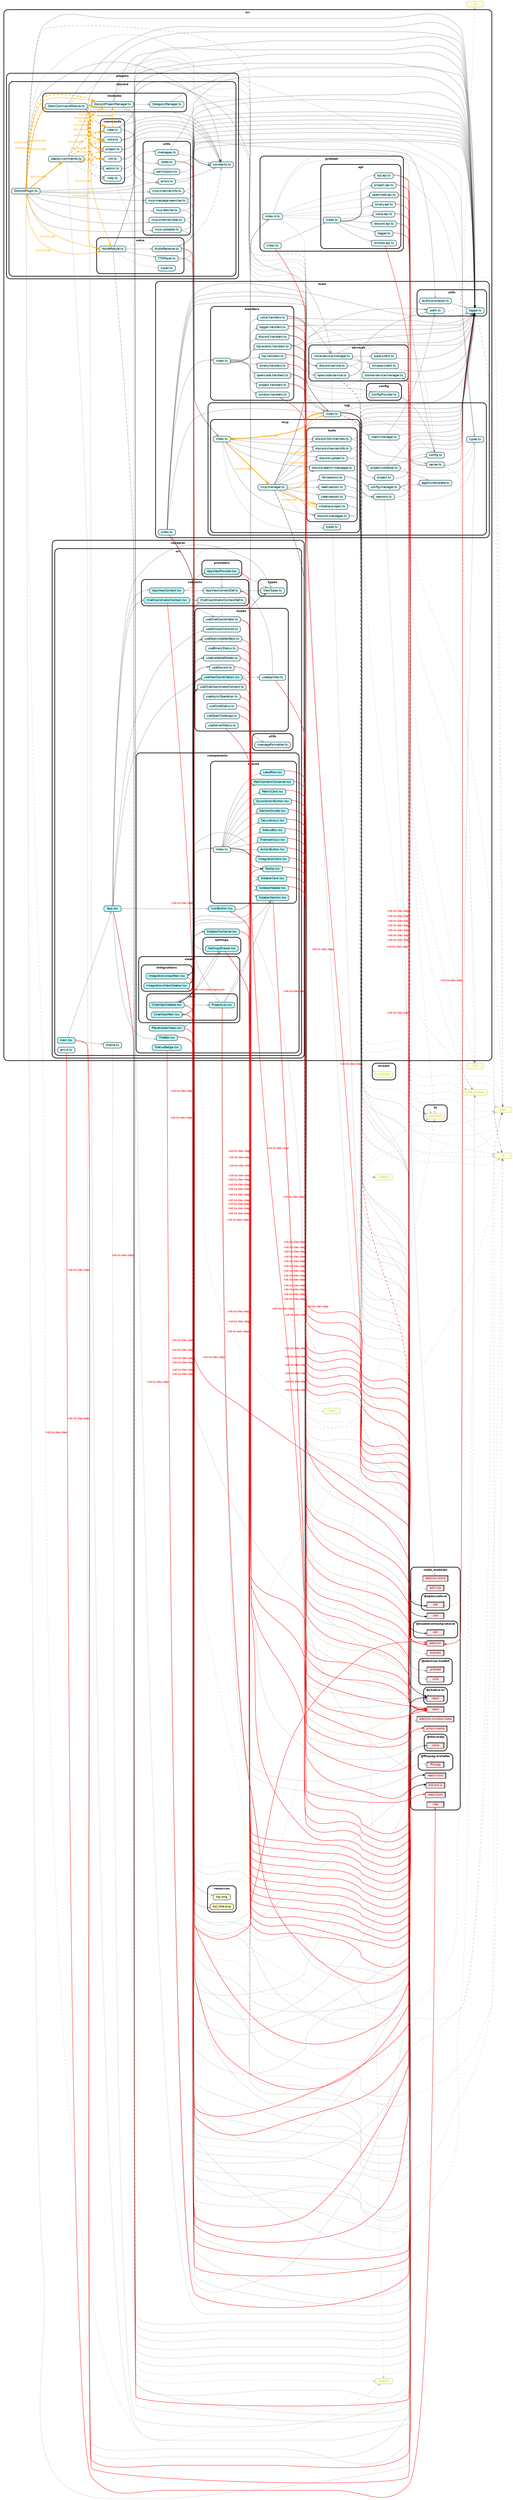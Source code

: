 strict digraph "dependency-cruiser output"{
    rankdir="LR" splines="true" overlap="false" nodesep="0.16" ranksep="0.18" fontname="Helvetica-bold" fontsize="9" style="rounded,bold,filled" fillcolor="#ffffff" compound="true"
    node [shape="box" style="rounded, filled" height="0.2" color="black" fillcolor="#ffffcc" fontcolor="black" fontname="Helvetica" fontsize="9"]
    edge [arrowhead="normal" arrowsize="0.6" penwidth="2.0" color="#00000033" fontname="Helvetica" fontsize="9"]

    "child_process" [label=<child_process> tooltip="child_process" URL="https://nodejs.org/api/child_process.html" color="grey" fontcolor="grey"]
    "events" [label=<events> tooltip="events" URL="https://nodejs.org/api/events.html" color="grey" fontcolor="grey"]
    "fs" [label=<fs> tooltip="fs" URL="https://nodejs.org/api/fs.html" color="grey" fontcolor="grey"]
    subgraph "cluster_fs" {label="fs" "fs/promises" [label=<promises> tooltip="promises" URL="https://nodejs.org/api/fs.html" color="grey" fontcolor="grey"] }
    "http" [label=<http> tooltip="http" URL="https://nodejs.org/api/http.html" color="grey" fontcolor="grey"]
    subgraph "cluster_node_modules" {label="node_modules" subgraph "cluster_node_modules/@chakra-ui" {label="@chakra-ui" "node_modules/@chakra-ui/react" [label=<react> tooltip="react" URL="https://www.npmjs.com/package/@chakra-ui/react" shape="box3d" fillcolor="#c40b0a1a" fontcolor="#c40b0a"] } }
    subgraph "cluster_node_modules" {label="node_modules" subgraph "cluster_node_modules/@discordjs" {label="@discordjs" "node_modules/@discordjs/voice" [label=<voice> tooltip="voice" URL="https://www.npmjs.com/package/@discordjs/voice" shape="box3d" fillcolor="#c40b0a1a" fontcolor="#c40b0a"] } }
    subgraph "cluster_node_modules" {label="node_modules" subgraph "cluster_node_modules/@electron-toolkit" {label="@electron-toolkit" "node_modules/@electron-toolkit/preload" [label=<preload> tooltip="preload" URL="https://www.npmjs.com/package/@electron-toolkit/preload" shape="box3d" fillcolor="#c40b0a1a" fontcolor="#c40b0a"] } }
    subgraph "cluster_node_modules" {label="node_modules" subgraph "cluster_node_modules/@electron-toolkit" {label="@electron-toolkit" "node_modules/@electron-toolkit/utils" [label=<utils> tooltip="utils" URL="https://www.npmjs.com/package/@electron-toolkit/utils" shape="box3d" fillcolor="#c40b0a1a" fontcolor="#c40b0a"] } }
    subgraph "cluster_node_modules" {label="node_modules" subgraph "cluster_node_modules/@ffmpeg-installer" {label="@ffmpeg-installer" "node_modules/@ffmpeg-installer/ffmpeg" [label=<ffmpeg> tooltip="ffmpeg" URL="https://www.npmjs.com/package/@ffmpeg-installer/ffmpeg" shape="box3d" fillcolor="#c40b0a1a" fontcolor="#c40b0a"] } }
    subgraph "cluster_node_modules" {label="node_modules" subgraph "cluster_node_modules/@modelcontextprotocol" {label="@modelcontextprotocol" "node_modules/@modelcontextprotocol/sdk" [label=<sdk> tooltip="sdk" URL="https://www.npmjs.com/package/@modelcontextprotocol/sdk" shape="box3d" fillcolor="#c40b0a1a" fontcolor="#c40b0a"] } }
    subgraph "cluster_node_modules" {label="node_modules" subgraph "cluster_node_modules/@opencode-ai" {label="@opencode-ai" "node_modules/@opencode-ai/sdk" [label=<sdk> tooltip="sdk" URL="https://www.npmjs.com/package/@opencode-ai/sdk" shape="box3d" fillcolor="#c40b0a1a" fontcolor="#c40b0a"] } }
    subgraph "cluster_node_modules" {label="node_modules" "node_modules/adm-zip" [label=<adm-zip> tooltip="adm-zip" URL="https://www.npmjs.com/package/adm-zip" shape="box3d" fillcolor="#c40b0a1a" fontcolor="#c40b0a"] }
    subgraph "cluster_node_modules" {label="node_modules" "node_modules/discord.js" [label=<discord.js> tooltip="discord.js" URL="https://www.npmjs.com/package/discord.js" shape="box3d" fillcolor="#c40b0a1a" fontcolor="#c40b0a"] }
    subgraph "cluster_node_modules" {label="node_modules" "node_modules/electron" [label=<electron> tooltip="electron" URL="https://www.npmjs.com/package/electron" shape="box3d" fillcolor="#c40b0a1a" fontcolor="#c40b0a"] }
    subgraph "cluster_node_modules" {label="node_modules" "node_modules/electron-store" [label=<electron-store> tooltip="electron-store" URL="https://www.npmjs.com/package/electron-store" shape="box3d" fillcolor="#c40b0a1a" fontcolor="#c40b0a"] }
    subgraph "cluster_node_modules" {label="node_modules" "node_modules/electron-window-state" [label=<electron-window-state> tooltip="electron-window-state" URL="https://www.npmjs.com/package/electron-window-state" shape="box3d" fillcolor="#c40b0a1a" fontcolor="#c40b0a"] }
    subgraph "cluster_node_modules" {label="node_modules" "node_modules/express" [label=<express> tooltip="express" URL="https://www.npmjs.com/package/express" shape="box3d" fillcolor="#c40b0a1a" fontcolor="#c40b0a"] }
    subgraph "cluster_node_modules" {label="node_modules" "node_modules/prism-media" [label=<prism-media> tooltip="prism-media" URL="https://www.npmjs.com/package/prism-media" shape="box3d" fillcolor="#c40b0a1a" fontcolor="#c40b0a"] }
    subgraph "cluster_node_modules" {label="node_modules" "node_modules/react" [label=<react> tooltip="react" URL="https://www.npmjs.com/package/react" shape="box3d" fillcolor="#c40b0a1a" fontcolor="#c40b0a"] }
    subgraph "cluster_node_modules" {label="node_modules" "node_modules/react-dom" [label=<react-dom> tooltip="react-dom" URL="https://www.npmjs.com/package/react-dom" shape="box3d" fillcolor="#c40b0a1a" fontcolor="#c40b0a"] }
    subgraph "cluster_node_modules" {label="node_modules" "node_modules/react-icons" [label=<react-icons> tooltip="react-icons" URL="https://www.npmjs.com/package/react-icons" shape="box3d" fillcolor="#c40b0a1a" fontcolor="#c40b0a"] }
    subgraph "cluster_node_modules" {label="node_modules" "node_modules/vite" [label=<vite> tooltip="vite" URL="https://www.npmjs.com/package/vite" shape="box3d" fillcolor="#c40b0a1a" fontcolor="#c40b0a"] }
    subgraph "cluster_node_modules" {label="node_modules" "node_modules/zod" [label=<zod> tooltip="zod" URL="https://www.npmjs.com/package/zod" shape="box3d" fillcolor="#c40b0a1a" fontcolor="#c40b0a"] }
    "os" [label=<os> tooltip="os" URL="https://nodejs.org/api/os.html" color="grey" fontcolor="grey"]
    "path" [label=<path> tooltip="path" URL="https://nodejs.org/api/path.html" color="grey" fontcolor="grey"]
    subgraph "cluster_resources" {label="resources" "resources/toji.png" [label=<toji.png> tooltip="toji.png" URL="resources/toji.png" ] }
    subgraph "cluster_resources" {label="resources" "resources/toji_title.png" [label=<toji_title.png> tooltip="toji_title.png" URL="resources/toji_title.png" ] }
    subgraph "cluster_src" {label="src" subgraph "cluster_src/main" {label="main" subgraph "cluster_src/main/config" {label="config" "src/main/config/ConfigProvider.ts" [label=<ConfigProvider.ts> tooltip="ConfigProvider.ts" URL="src/main/config/ConfigProvider.ts" fillcolor="#ddfeff"] } } }
    "src/main/config/ConfigProvider.ts" -> "src/main/toji/config.ts"
    "src/main/config/ConfigProvider.ts" -> "node_modules/electron-store" [penwidth="1.0"]
    "src/main/config/ConfigProvider.ts" -> "path" [style="dashed" penwidth="1.0"]
    subgraph "cluster_src" {label="src" subgraph "cluster_src/main" {label="main" subgraph "cluster_src/main/handlers" {label="handlers" "src/main/handlers/binary.handlers.ts" [label=<binary.handlers.ts> tooltip="binary.handlers.ts" URL="src/main/handlers/binary.handlers.ts" fillcolor="#ddfeff"] } } }
    "src/main/handlers/binary.handlers.ts" -> "src/main/services/opencode-service.ts" [arrowhead="onormal" penwidth="1.0"]
    "src/main/handlers/binary.handlers.ts" -> "node_modules/electron" [xlabel="not-to-dev-dep" tooltip="not-to-dev-dep" penwidth="1.0" fontcolor="red" color="red"]
    subgraph "cluster_src" {label="src" subgraph "cluster_src/main" {label="main" subgraph "cluster_src/main/handlers" {label="handlers" "src/main/handlers/discord.handlers.ts" [label=<discord.handlers.ts> tooltip="discord.handlers.ts" URL="src/main/handlers/discord.handlers.ts" fillcolor="#ddfeff"] } } }
    "src/main/handlers/discord.handlers.ts" -> "src/main/config/ConfigProvider.ts" [arrowhead="onormal" penwidth="1.0"]
    "src/main/handlers/discord.handlers.ts" -> "src/main/services/discord-service.ts" [arrowhead="onormal" penwidth="1.0"]
    "src/main/handlers/discord.handlers.ts" -> "node_modules/electron" [xlabel="not-to-dev-dep" tooltip="not-to-dev-dep" penwidth="1.0" fontcolor="red" color="red"]
    subgraph "cluster_src" {label="src" subgraph "cluster_src/main" {label="main" subgraph "cluster_src/main/handlers" {label="handlers" "src/main/handlers/index.ts" [label=<index.ts> tooltip="index.ts" URL="src/main/handlers/index.ts" fillcolor="#ddfeff"] } } }
    "src/main/handlers/index.ts" -> "src/main/handlers/binary.handlers.ts" [arrowhead="inv"]
    "src/main/handlers/index.ts" -> "src/main/handlers/discord.handlers.ts" [arrowhead="inv"]
    "src/main/handlers/index.ts" -> "src/main/handlers/logger.handlers.ts" [arrowhead="inv"]
    "src/main/handlers/index.ts" -> "src/main/handlers/opencode.handlers.ts" [arrowhead="inv"]
    "src/main/handlers/index.ts" -> "src/main/handlers/project.handlers.ts" [arrowhead="inv"]
    "src/main/handlers/index.ts" -> "src/main/handlers/toji-events.handlers.ts" [arrowhead="inv"]
    "src/main/handlers/index.ts" -> "src/main/handlers/toji.handlers.ts" [arrowhead="inv"]
    "src/main/handlers/index.ts" -> "src/main/handlers/voice.handlers.ts" [arrowhead="inv"]
    "src/main/handlers/index.ts" -> "src/main/handlers/window.handlers.ts" [arrowhead="inv"]
    subgraph "cluster_src" {label="src" subgraph "cluster_src/main" {label="main" subgraph "cluster_src/main/handlers" {label="handlers" "src/main/handlers/logger.handlers.ts" [label=<logger.handlers.ts> tooltip="logger.handlers.ts" URL="src/main/handlers/logger.handlers.ts" fillcolor="#ddfeff"] } } }
    "src/main/handlers/logger.handlers.ts" -> "src/main/utils/logger.ts"
    "src/main/handlers/logger.handlers.ts" -> "node_modules/electron" [xlabel="not-to-dev-dep" tooltip="not-to-dev-dep" penwidth="1.0" fontcolor="red" color="red"]
    subgraph "cluster_src" {label="src" subgraph "cluster_src/main" {label="main" subgraph "cluster_src/main/handlers" {label="handlers" "src/main/handlers/opencode.handlers.ts" [label=<opencode.handlers.ts> tooltip="opencode.handlers.ts" URL="src/main/handlers/opencode.handlers.ts" fillcolor="#ddfeff"] } } }
    "src/main/handlers/opencode.handlers.ts" -> "src/main/config/ConfigProvider.ts" [arrowhead="onormal" penwidth="1.0"]
    "src/main/handlers/opencode.handlers.ts" -> "src/main/toji/index.ts" [arrowhead="onormal" penwidth="1.0"]
    "src/main/handlers/opencode.handlers.ts" -> "node_modules/electron" [xlabel="not-to-dev-dep" tooltip="not-to-dev-dep" penwidth="1.0" fontcolor="red" color="red"]
    subgraph "cluster_src" {label="src" subgraph "cluster_src/main" {label="main" subgraph "cluster_src/main/handlers" {label="handlers" "src/main/handlers/project.handlers.ts" [label=<project.handlers.ts> tooltip="project.handlers.ts" URL="src/main/handlers/project.handlers.ts" fillcolor="#ddfeff"] } } }
    "src/main/handlers/project.handlers.ts" -> "src/main/toji/index.ts" [arrowhead="onormal" penwidth="1.0"]
    "src/main/handlers/project.handlers.ts" -> "node_modules/electron" [xlabel="not-to-dev-dep" tooltip="not-to-dev-dep" penwidth="1.0" fontcolor="red" color="red"]
    subgraph "cluster_src" {label="src" subgraph "cluster_src/main" {label="main" subgraph "cluster_src/main/handlers" {label="handlers" "src/main/handlers/toji-events.handlers.ts" [label=<toji-events.handlers.ts> tooltip="toji-events.handlers.ts" URL="src/main/handlers/toji-events.handlers.ts" fillcolor="#ddfeff"] } } }
    "src/main/handlers/toji-events.handlers.ts" -> "src/main/toji/index.ts" [arrowhead="onormal" penwidth="1.0"]
    "src/main/handlers/toji-events.handlers.ts" -> "src/main/utils/logger.ts"
    "src/main/handlers/toji-events.handlers.ts" -> "node_modules/electron" [xlabel="not-to-dev-dep" tooltip="not-to-dev-dep" penwidth="1.0" fontcolor="red" color="red"]
    subgraph "cluster_src" {label="src" subgraph "cluster_src/main" {label="main" subgraph "cluster_src/main/handlers" {label="handlers" "src/main/handlers/toji.handlers.ts" [label=<toji.handlers.ts> tooltip="toji.handlers.ts" URL="src/main/handlers/toji.handlers.ts" fillcolor="#ddfeff"] } } }
    "src/main/handlers/toji.handlers.ts" -> "src/main/toji/index.ts" [arrowhead="onormal" penwidth="1.0"]
    "src/main/handlers/toji.handlers.ts" -> "src/main/toji/config.ts" [arrowhead="onormal" penwidth="1.0"]
    "src/main/handlers/toji.handlers.ts" -> "node_modules/electron" [xlabel="not-to-dev-dep" tooltip="not-to-dev-dep" penwidth="1.0" fontcolor="red" color="red"]
    subgraph "cluster_src" {label="src" subgraph "cluster_src/main" {label="main" subgraph "cluster_src/main/handlers" {label="handlers" "src/main/handlers/voice.handlers.ts" [label=<voice.handlers.ts> tooltip="voice.handlers.ts" URL="src/main/handlers/voice.handlers.ts" fillcolor="#ddfeff"] } } }
    "src/main/handlers/voice.handlers.ts" -> "src/main/services/piper-client.ts" [arrowhead="onormal" penwidth="1.0"]
    "src/main/handlers/voice.handlers.ts" -> "src/main/services/voice-service-manager.ts"
    "src/main/handlers/voice.handlers.ts" -> "src/main/services/whisper-client.ts" [arrowhead="onormal" penwidth="1.0"]
    "src/main/handlers/voice.handlers.ts" -> "src/main/utils/logger.ts"
    "src/main/handlers/voice.handlers.ts" -> "node_modules/electron" [xlabel="not-to-dev-dep" tooltip="not-to-dev-dep" penwidth="1.0" fontcolor="red" color="red"]
    subgraph "cluster_src" {label="src" subgraph "cluster_src/main" {label="main" subgraph "cluster_src/main/handlers" {label="handlers" "src/main/handlers/window.handlers.ts" [label=<window.handlers.ts> tooltip="window.handlers.ts" URL="src/main/handlers/window.handlers.ts" fillcolor="#ddfeff"] } } }
    "src/main/handlers/window.handlers.ts" -> "node_modules/electron" [xlabel="not-to-dev-dep" tooltip="not-to-dev-dep" penwidth="1.0" fontcolor="red" color="red"]
    subgraph "cluster_src" {label="src" subgraph "cluster_src/main" {label="main" "src/main/index.ts" [label=<index.ts> tooltip="index.ts" URL="src/main/index.ts" fillcolor="#ddfeff"] } }
    "src/main/index.ts" -> "resources/toji.png"
    "src/main/index.ts" -> "src/main/config/ConfigProvider.ts"
    "src/main/index.ts" -> "src/main/handlers/index.ts"
    "src/main/index.ts" -> "src/main/services/discord-service.ts"
    "src/main/index.ts" -> "src/main/services/opencode-service.ts"
    "src/main/index.ts" -> "src/main/toji/index.ts"
    "src/main/index.ts" -> "src/main/utils/logger.ts"
    "src/main/index.ts" -> "node_modules/@electron-toolkit/utils" [penwidth="1.0"]
    "src/main/index.ts" -> "child_process" [style="dashed" penwidth="1.0"]
    "src/main/index.ts" -> "node_modules/electron" [xlabel="not-to-dev-dep" tooltip="not-to-dev-dep" penwidth="1.0" fontcolor="red" color="red"]
    "src/main/index.ts" -> "node_modules/electron-window-state" [penwidth="1.0"]
    "src/main/index.ts" -> "fs" [style="dashed" penwidth="1.0"]
    "src/main/index.ts" -> "fs/promises" [style="dashed" penwidth="1.0"]
    "src/main/index.ts" -> "path" [style="dashed" penwidth="1.0"]
    subgraph "cluster_src" {label="src" subgraph "cluster_src/main" {label="main" subgraph "cluster_src/main/services" {label="services" "src/main/services/discord-service.ts" [label=<discord-service.ts> tooltip="discord-service.ts" URL="src/main/services/discord-service.ts" fillcolor="#ddfeff"] } } }
    "src/main/services/discord-service.ts" -> "src/plugins/discord/DiscordPlugin.ts" [style="dashed"]
    "src/main/services/discord-service.ts" -> "src/main/config/ConfigProvider.ts" [arrowhead="onormal" penwidth="1.0"]
    "src/main/services/discord-service.ts" -> "src/main/toji/index.ts" [arrowhead="onormal" penwidth="1.0"]
    "src/main/services/discord-service.ts" -> "src/main/utils/logger.ts"
    "src/main/services/discord-service.ts" -> "node_modules/discord.js" [penwidth="1.0"]
    subgraph "cluster_src" {label="src" subgraph "cluster_src/main" {label="main" subgraph "cluster_src/main/services" {label="services" "src/main/services/docker-service-manager.ts" [label=<docker-service-manager.ts> tooltip="docker-service-manager.ts" URL="src/main/services/docker-service-manager.ts" fillcolor="#ddfeff"] } } }
    "src/main/services/docker-service-manager.ts" -> "src/main/utils/logger.ts"
    "src/main/services/docker-service-manager.ts" -> "child_process" [style="dashed" penwidth="1.0"]
    "src/main/services/docker-service-manager.ts" -> "node_modules/electron" [xlabel="not-to-dev-dep" tooltip="not-to-dev-dep" penwidth="1.0" fontcolor="red" color="red"]
    "src/main/services/docker-service-manager.ts" -> "fs/promises" [style="dashed" penwidth="1.0"]
    "src/main/services/docker-service-manager.ts" -> "path" [style="dashed" penwidth="1.0"]
    "src/main/services/docker-service-manager.ts" -> "util" [style="dashed" penwidth="1.0"]
    subgraph "cluster_src" {label="src" subgraph "cluster_src/main" {label="main" subgraph "cluster_src/main/services" {label="services" "src/main/services/opencode-service.ts" [label=<opencode-service.ts> tooltip="opencode-service.ts" URL="src/main/services/opencode-service.ts" fillcolor="#ddfeff"] } } }
    "src/main/services/opencode-service.ts" -> "src/main/utils/path.ts"
    "src/main/services/opencode-service.ts" -> "node_modules/adm-zip" [penwidth="1.0" style="dashed"]
    "src/main/services/opencode-service.ts" -> "fs" [style="dashed" penwidth="1.0"]
    "src/main/services/opencode-service.ts" -> "fs/promises" [style="dashed" penwidth="1.0"]
    "src/main/services/opencode-service.ts" -> "path" [style="dashed" penwidth="1.0"]
    "src/main/services/opencode-service.ts" -> "stream" [style="dashed" penwidth="1.0"]
    "src/main/services/opencode-service.ts" -> "stream/promises" [style="dashed" penwidth="1.0"]
    subgraph "cluster_src" {label="src" subgraph "cluster_src/main" {label="main" subgraph "cluster_src/main/services" {label="services" "src/main/services/piper-client.ts" [label=<piper-client.ts> tooltip="piper-client.ts" URL="src/main/services/piper-client.ts" fillcolor="#ddfeff"] } } }
    "src/main/services/piper-client.ts" -> "src/main/utils/logger.ts"
    subgraph "cluster_src" {label="src" subgraph "cluster_src/main" {label="main" subgraph "cluster_src/main/services" {label="services" "src/main/services/voice-service-manager.ts" [label=<voice-service-manager.ts> tooltip="voice-service-manager.ts" URL="src/main/services/voice-service-manager.ts" fillcolor="#ddfeff"] } } }
    "src/main/services/voice-service-manager.ts" -> "src/main/utils/logger.ts"
    "src/main/services/voice-service-manager.ts" -> "src/main/services/docker-service-manager.ts"
    "src/main/services/voice-service-manager.ts" -> "src/main/services/piper-client.ts"
    "src/main/services/voice-service-manager.ts" -> "src/main/services/whisper-client.ts"
    subgraph "cluster_src" {label="src" subgraph "cluster_src/main" {label="main" subgraph "cluster_src/main/services" {label="services" "src/main/services/whisper-client.ts" [label=<whisper-client.ts> tooltip="whisper-client.ts" URL="src/main/services/whisper-client.ts" fillcolor="#ddfeff"] } } }
    "src/main/services/whisper-client.ts" -> "src/main/utils/logger.ts"
    subgraph "cluster_src" {label="src" subgraph "cluster_src/main" {label="main" subgraph "cluster_src/main/toji" {label="toji" "src/main/toji/agents-template.ts" [label=<agents-template.ts> tooltip="agents-template.ts" URL="src/main/toji/agents-template.ts" fillcolor="#ddfeff"] } } }
    subgraph "cluster_src" {label="src" subgraph "cluster_src/main" {label="main" subgraph "cluster_src/main/toji" {label="toji" "src/main/toji/client-manager.ts" [label=<client-manager.ts> tooltip="client-manager.ts" URL="src/main/toji/client-manager.ts" fillcolor="#ddfeff"] } } }
    "src/main/toji/client-manager.ts" -> "src/main/utils/logger.ts"
    "src/main/toji/client-manager.ts" -> "src/main/utils/path.ts"
    "src/main/toji/client-manager.ts" -> "src/main/toji/server.ts" [arrowhead="onormal" penwidth="1.0"]
    "src/main/toji/client-manager.ts" -> "node_modules/@opencode-ai/sdk" [penwidth="1.0"]
    subgraph "cluster_src" {label="src" subgraph "cluster_src/main" {label="main" subgraph "cluster_src/main/toji" {label="toji" "src/main/toji/config-manager.ts" [label=<config-manager.ts> tooltip="config-manager.ts" URL="src/main/toji/config-manager.ts" fillcolor="#ddfeff"] } } }
    "src/main/toji/config-manager.ts" -> "src/main/utils/logger.ts"
    "src/main/toji/config-manager.ts" -> "src/main/toji/agents-template.ts"
    "src/main/toji/config-manager.ts" -> "src/main/toji/config.ts" [arrowhead="onormal" penwidth="1.0"]
    "src/main/toji/config-manager.ts" -> "node_modules/@opencode-ai/sdk" [penwidth="1.0" arrowhead="onormal"]
    "src/main/toji/config-manager.ts" -> "fs" [style="dashed" penwidth="1.0"]
    "src/main/toji/config-manager.ts" -> "fs/promises" [style="dashed" penwidth="1.0"]
    "src/main/toji/config-manager.ts" -> "path" [style="dashed" penwidth="1.0"]
    subgraph "cluster_src" {label="src" subgraph "cluster_src/main" {label="main" subgraph "cluster_src/main/toji" {label="toji" "src/main/toji/config.ts" [label=<config.ts> tooltip="config.ts" URL="src/main/toji/config.ts" fillcolor="#ddfeff"] } } }
    "src/main/toji/config.ts" -> "node_modules/@opencode-ai/sdk" [penwidth="1.0" arrowhead="onormal"]
    subgraph "cluster_src" {label="src" subgraph "cluster_src/main" {label="main" subgraph "cluster_src/main/toji" {label="toji" "src/main/toji/index.ts" [label=<index.ts> tooltip="index.ts" URL="src/main/toji/index.ts" fillcolor="#ddfeff"] } } }
    "src/main/toji/index.ts" -> "src/main/config/ConfigProvider.ts" [arrowhead="onormal" penwidth="1.0"]
    "src/main/toji/index.ts" -> "src/main/services/opencode-service.ts" [arrowhead="onormal" penwidth="1.0"]
    "src/main/toji/index.ts" -> "src/main/utils/logger.ts"
    "src/main/toji/index.ts" -> "src/main/toji/client-manager.ts"
    "src/main/toji/index.ts" -> "src/main/toji/config.ts" [arrowhead="onormal" penwidth="1.0"]
    "src/main/toji/index.ts" -> "src/main/toji/config-manager.ts"
    "src/main/toji/index.ts" -> "src/main/toji/mcp/index.ts" [xlabel="no-circular" tooltip="no-circular" arrowhead="normalnoneodot" fontcolor="orange" color="orange"]
    "src/main/toji/index.ts" -> "src/main/toji/project.ts"
    "src/main/toji/index.ts" -> "src/main/toji/project-initializer.ts"
    "src/main/toji/index.ts" -> "src/main/toji/server.ts"
    "src/main/toji/index.ts" -> "src/main/toji/sessions.ts"
    "src/main/toji/index.ts" -> "src/main/toji/types.ts" [arrowhead="onormal" penwidth="1.0"]
    "src/main/toji/index.ts" -> "node_modules/@opencode-ai/sdk" [penwidth="1.0" arrowhead="onormal"]
    "src/main/toji/index.ts" -> "node_modules/electron" [xlabel="not-to-dev-dep" tooltip="not-to-dev-dep" penwidth="1.0" style="dashed" fontcolor="red" color="red"]
    "src/main/toji/index.ts" -> "events" [style="dashed" penwidth="1.0"]
    "src/main/toji/index.ts" -> "fs" [style="dashed" penwidth="1.0"]
    subgraph "cluster_src" {label="src" subgraph "cluster_src/main" {label="main" subgraph "cluster_src/main/toji" {label="toji" subgraph "cluster_src/main/toji/mcp" {label="mcp" "src/main/toji/mcp/index.ts" [label=<index.ts> tooltip="index.ts" URL="src/main/toji/mcp/index.ts" fillcolor="#ddfeff"] } } } }
    "src/main/toji/mcp/index.ts" -> "src/main/toji/mcp/mcp-manager.ts" [xlabel="no-circular" tooltip="no-circular" arrowhead="normalnoneodot" fontcolor="orange" color="orange"]
    "src/main/toji/mcp/index.ts" -> "src/main/toji/mcp/tools/discord-channel-info.ts" [arrowhead="inv"]
    "src/main/toji/mcp/index.ts" -> "src/main/toji/mcp/tools/discord-list-channels.ts" [arrowhead="inv"]
    "src/main/toji/mcp/index.ts" -> "src/main/toji/mcp/tools/discord-messages.ts" [arrowhead="inv"]
    "src/main/toji/mcp/index.ts" -> "src/main/toji/mcp/tools/discord-search-messages.ts" [arrowhead="inv"]
    "src/main/toji/mcp/index.ts" -> "src/main/toji/mcp/tools/discord-upload.ts" [arrowhead="inv"]
    "src/main/toji/mcp/index.ts" -> "src/main/toji/mcp/types.ts" [arrowhead="onormal" penwidth="1.0"]
    subgraph "cluster_src" {label="src" subgraph "cluster_src/main" {label="main" subgraph "cluster_src/main/toji" {label="toji" subgraph "cluster_src/main/toji/mcp" {label="mcp" "src/main/toji/mcp/mcp-manager.ts" [label=<mcp-manager.ts> tooltip="mcp-manager.ts" URL="src/main/toji/mcp/mcp-manager.ts" fillcolor="#ddfeff"] } } } }
    "src/main/toji/mcp/mcp-manager.ts" -> "src/main/utils/logger.ts"
    "src/main/toji/mcp/mcp-manager.ts" -> "src/main/utils/path.ts"
    "src/main/toji/mcp/mcp-manager.ts" -> "src/main/toji/index.ts" [xlabel="no-circular" tooltip="no-circular" arrowhead="normalnoneodot" penwidth="1.0" fontcolor="orange" color="orange"]
    "src/main/toji/mcp/mcp-manager.ts" -> "src/main/toji/sessions.ts" [arrowhead="onormal" penwidth="1.0"]
    "src/main/toji/mcp/mcp-manager.ts" -> "src/main/toji/mcp/tools/clear-session.ts"
    "src/main/toji/mcp/mcp-manager.ts" -> "src/main/toji/mcp/tools/discord-channel-info.ts"
    "src/main/toji/mcp/mcp-manager.ts" -> "src/main/toji/mcp/tools/discord-list-channels.ts"
    "src/main/toji/mcp/mcp-manager.ts" -> "src/main/toji/mcp/tools/discord-messages.ts"
    "src/main/toji/mcp/mcp-manager.ts" -> "src/main/toji/mcp/tools/discord-search-messages.ts"
    "src/main/toji/mcp/mcp-manager.ts" -> "src/main/toji/mcp/tools/discord-upload.ts"
    "src/main/toji/mcp/mcp-manager.ts" -> "src/main/toji/mcp/tools/initialize-project.ts" [xlabel="no-circular" tooltip="no-circular" arrowhead="normalnoneodot" fontcolor="orange" color="orange"]
    "src/main/toji/mcp/mcp-manager.ts" -> "src/main/toji/mcp/tools/list-sessions.ts"
    "src/main/toji/mcp/mcp-manager.ts" -> "src/main/toji/mcp/tools/read-session.ts"
    "src/main/toji/mcp/mcp-manager.ts" -> "src/main/toji/mcp/types.ts" [arrowhead="onormal" penwidth="1.0"]
    "src/main/toji/mcp/mcp-manager.ts" -> "node_modules/@modelcontextprotocol/sdk" [penwidth="1.0"]
    "src/main/toji/mcp/mcp-manager.ts" -> "node_modules/@opencode-ai/sdk" [penwidth="1.0" arrowhead="onormal"]
    "src/main/toji/mcp/mcp-manager.ts" -> "node_modules/express" [penwidth="1.0"]
    "src/main/toji/mcp/mcp-manager.ts" -> "fs" [style="dashed" penwidth="1.0"]
    "src/main/toji/mcp/mcp-manager.ts" -> "http" [style="dashed" penwidth="1.0" arrowhead="onormal"]
    "src/main/toji/mcp/mcp-manager.ts" -> "path" [style="dashed" penwidth="1.0"]
    subgraph "cluster_src" {label="src" subgraph "cluster_src/main" {label="main" subgraph "cluster_src/main/toji" {label="toji" subgraph "cluster_src/main/toji/mcp" {label="mcp" subgraph "cluster_src/main/toji/mcp/tools" {label="tools" "src/main/toji/mcp/tools/clear-session.ts" [label=<clear-session.ts> tooltip="clear-session.ts" URL="src/main/toji/mcp/tools/clear-session.ts" fillcolor="#ddfeff"] } } } } }
    "src/main/toji/mcp/tools/clear-session.ts" -> "src/main/toji/sessions.ts" [arrowhead="onormal" penwidth="1.0"]
    "src/main/toji/mcp/tools/clear-session.ts" -> "node_modules/@modelcontextprotocol/sdk" [penwidth="1.0" arrowhead="onormal"]
    "src/main/toji/mcp/tools/clear-session.ts" -> "node_modules/@opencode-ai/sdk" [penwidth="1.0" arrowhead="onormal"]
    "src/main/toji/mcp/tools/clear-session.ts" -> "node_modules/zod" [penwidth="1.0"]
    subgraph "cluster_src" {label="src" subgraph "cluster_src/main" {label="main" subgraph "cluster_src/main/toji" {label="toji" subgraph "cluster_src/main/toji/mcp" {label="mcp" subgraph "cluster_src/main/toji/mcp/tools" {label="tools" "src/main/toji/mcp/tools/discord-channel-info.ts" [label=<discord-channel-info.ts> tooltip="discord-channel-info.ts" URL="src/main/toji/mcp/tools/discord-channel-info.ts" fillcolor="#ddfeff"] } } } } }
    "src/main/toji/mcp/tools/discord-channel-info.ts" -> "src/main/utils/logger.ts"
    "src/main/toji/mcp/tools/discord-channel-info.ts" -> "node_modules/@modelcontextprotocol/sdk" [penwidth="1.0" arrowhead="onormal"]
    "src/main/toji/mcp/tools/discord-channel-info.ts" -> "node_modules/zod" [penwidth="1.0"]
    subgraph "cluster_src" {label="src" subgraph "cluster_src/main" {label="main" subgraph "cluster_src/main/toji" {label="toji" subgraph "cluster_src/main/toji/mcp" {label="mcp" subgraph "cluster_src/main/toji/mcp/tools" {label="tools" "src/main/toji/mcp/tools/discord-list-channels.ts" [label=<discord-list-channels.ts> tooltip="discord-list-channels.ts" URL="src/main/toji/mcp/tools/discord-list-channels.ts" fillcolor="#ddfeff"] } } } } }
    "src/main/toji/mcp/tools/discord-list-channels.ts" -> "src/main/utils/logger.ts"
    "src/main/toji/mcp/tools/discord-list-channels.ts" -> "node_modules/@modelcontextprotocol/sdk" [penwidth="1.0" arrowhead="onormal"]
    "src/main/toji/mcp/tools/discord-list-channels.ts" -> "node_modules/zod" [penwidth="1.0"]
    subgraph "cluster_src" {label="src" subgraph "cluster_src/main" {label="main" subgraph "cluster_src/main/toji" {label="toji" subgraph "cluster_src/main/toji/mcp" {label="mcp" subgraph "cluster_src/main/toji/mcp/tools" {label="tools" "src/main/toji/mcp/tools/discord-messages.ts" [label=<discord-messages.ts> tooltip="discord-messages.ts" URL="src/main/toji/mcp/tools/discord-messages.ts" fillcolor="#ddfeff"] } } } } }
    "src/main/toji/mcp/tools/discord-messages.ts" -> "src/main/utils/logger.ts"
    "src/main/toji/mcp/tools/discord-messages.ts" -> "node_modules/@modelcontextprotocol/sdk" [penwidth="1.0" arrowhead="onormal"]
    "src/main/toji/mcp/tools/discord-messages.ts" -> "node_modules/zod" [penwidth="1.0"]
    subgraph "cluster_src" {label="src" subgraph "cluster_src/main" {label="main" subgraph "cluster_src/main/toji" {label="toji" subgraph "cluster_src/main/toji/mcp" {label="mcp" subgraph "cluster_src/main/toji/mcp/tools" {label="tools" "src/main/toji/mcp/tools/discord-search-messages.ts" [label=<discord-search-messages.ts> tooltip="discord-search-messages.ts" URL="src/main/toji/mcp/tools/discord-search-messages.ts" fillcolor="#ddfeff"] } } } } }
    "src/main/toji/mcp/tools/discord-search-messages.ts" -> "src/main/utils/logger.ts"
    "src/main/toji/mcp/tools/discord-search-messages.ts" -> "node_modules/@modelcontextprotocol/sdk" [penwidth="1.0" arrowhead="onormal"]
    "src/main/toji/mcp/tools/discord-search-messages.ts" -> "node_modules/zod" [penwidth="1.0"]
    subgraph "cluster_src" {label="src" subgraph "cluster_src/main" {label="main" subgraph "cluster_src/main/toji" {label="toji" subgraph "cluster_src/main/toji/mcp" {label="mcp" subgraph "cluster_src/main/toji/mcp/tools" {label="tools" "src/main/toji/mcp/tools/discord-upload.ts" [label=<discord-upload.ts> tooltip="discord-upload.ts" URL="src/main/toji/mcp/tools/discord-upload.ts" fillcolor="#ddfeff"] } } } } }
    "src/main/toji/mcp/tools/discord-upload.ts" -> "src/main/utils/logger.ts"
    "src/main/toji/mcp/tools/discord-upload.ts" -> "node_modules/@modelcontextprotocol/sdk" [penwidth="1.0" arrowhead="onormal"]
    "src/main/toji/mcp/tools/discord-upload.ts" -> "node_modules/zod" [penwidth="1.0"]
    subgraph "cluster_src" {label="src" subgraph "cluster_src/main" {label="main" subgraph "cluster_src/main/toji" {label="toji" subgraph "cluster_src/main/toji/mcp" {label="mcp" subgraph "cluster_src/main/toji/mcp/tools" {label="tools" "src/main/toji/mcp/tools/initialize-project.ts" [label=<initialize-project.ts> tooltip="initialize-project.ts" URL="src/main/toji/mcp/tools/initialize-project.ts" fillcolor="#ddfeff"] } } } } }
    "src/main/toji/mcp/tools/initialize-project.ts" -> "src/main/toji/index.ts" [xlabel="no-circular" tooltip="no-circular" arrowhead="normalnoneodot" penwidth="1.0" fontcolor="orange" color="orange"]
    "src/main/toji/mcp/tools/initialize-project.ts" -> "node_modules/@modelcontextprotocol/sdk" [penwidth="1.0" arrowhead="onormal"]
    "src/main/toji/mcp/tools/initialize-project.ts" -> "fs" [style="dashed" penwidth="1.0"]
    "src/main/toji/mcp/tools/initialize-project.ts" -> "path" [style="dashed" penwidth="1.0"]
    "src/main/toji/mcp/tools/initialize-project.ts" -> "node_modules/zod" [penwidth="1.0"]
    subgraph "cluster_src" {label="src" subgraph "cluster_src/main" {label="main" subgraph "cluster_src/main/toji" {label="toji" subgraph "cluster_src/main/toji/mcp" {label="mcp" subgraph "cluster_src/main/toji/mcp/tools" {label="tools" "src/main/toji/mcp/tools/list-sessions.ts" [label=<list-sessions.ts> tooltip="list-sessions.ts" URL="src/main/toji/mcp/tools/list-sessions.ts" fillcolor="#ddfeff"] } } } } }
    "src/main/toji/mcp/tools/list-sessions.ts" -> "src/main/toji/sessions.ts" [arrowhead="onormal" penwidth="1.0"]
    "src/main/toji/mcp/tools/list-sessions.ts" -> "node_modules/@modelcontextprotocol/sdk" [penwidth="1.0" arrowhead="onormal"]
    "src/main/toji/mcp/tools/list-sessions.ts" -> "node_modules/@opencode-ai/sdk" [penwidth="1.0" arrowhead="onormal"]
    "src/main/toji/mcp/tools/list-sessions.ts" -> "node_modules/zod" [penwidth="1.0"]
    subgraph "cluster_src" {label="src" subgraph "cluster_src/main" {label="main" subgraph "cluster_src/main/toji" {label="toji" subgraph "cluster_src/main/toji/mcp" {label="mcp" subgraph "cluster_src/main/toji/mcp/tools" {label="tools" "src/main/toji/mcp/tools/read-session.ts" [label=<read-session.ts> tooltip="read-session.ts" URL="src/main/toji/mcp/tools/read-session.ts" fillcolor="#ddfeff"] } } } } }
    "src/main/toji/mcp/tools/read-session.ts" -> "src/main/toji/sessions.ts" [arrowhead="onormal" penwidth="1.0"]
    "src/main/toji/mcp/tools/read-session.ts" -> "node_modules/@modelcontextprotocol/sdk" [penwidth="1.0" arrowhead="onormal"]
    "src/main/toji/mcp/tools/read-session.ts" -> "node_modules/@opencode-ai/sdk" [penwidth="1.0" arrowhead="onormal"]
    "src/main/toji/mcp/tools/read-session.ts" -> "node_modules/zod" [penwidth="1.0"]
    subgraph "cluster_src" {label="src" subgraph "cluster_src/main" {label="main" subgraph "cluster_src/main/toji" {label="toji" subgraph "cluster_src/main/toji/mcp" {label="mcp" "src/main/toji/mcp/types.ts" [label=<types.ts> tooltip="types.ts" URL="src/main/toji/mcp/types.ts" fillcolor="#ddfeff"] } } } }
    "src/main/toji/mcp/types.ts" -> "node_modules/@modelcontextprotocol/sdk" [penwidth="1.0" arrowhead="onormal"]
    subgraph "cluster_src" {label="src" subgraph "cluster_src/main" {label="main" subgraph "cluster_src/main/toji" {label="toji" "src/main/toji/project-initializer.ts" [label=<project-initializer.ts> tooltip="project-initializer.ts" URL="src/main/toji/project-initializer.ts" fillcolor="#ddfeff"] } } }
    "src/main/toji/project-initializer.ts" -> "src/main/utils/logger.ts"
    "src/main/toji/project-initializer.ts" -> "src/main/toji/agents-template.ts"
    "src/main/toji/project-initializer.ts" -> "src/main/toji/config.ts"
    "src/main/toji/project-initializer.ts" -> "child_process" [style="dashed" penwidth="1.0"]
    "src/main/toji/project-initializer.ts" -> "fs" [style="dashed" penwidth="1.0"]
    "src/main/toji/project-initializer.ts" -> "fs/promises" [style="dashed" penwidth="1.0"]
    "src/main/toji/project-initializer.ts" -> "path" [style="dashed" penwidth="1.0"]
    "src/main/toji/project-initializer.ts" -> "util" [style="dashed" penwidth="1.0"]
    subgraph "cluster_src" {label="src" subgraph "cluster_src/main" {label="main" subgraph "cluster_src/main/toji" {label="toji" "src/main/toji/project.ts" [label=<project.ts> tooltip="project.ts" URL="src/main/toji/project.ts" fillcolor="#ddfeff"] } } }
    "src/main/toji/project.ts" -> "src/main/utils/logger.ts"
    "src/main/toji/project.ts" -> "node_modules/@opencode-ai/sdk" [penwidth="1.0" arrowhead="onormal"]
    subgraph "cluster_src" {label="src" subgraph "cluster_src/main" {label="main" subgraph "cluster_src/main/toji" {label="toji" "src/main/toji/server.ts" [label=<server.ts> tooltip="server.ts" URL="src/main/toji/server.ts" fillcolor="#ddfeff"] } } }
    "src/main/toji/server.ts" -> "src/main/services/opencode-service.ts" [arrowhead="onormal" penwidth="1.0"]
    "src/main/toji/server.ts" -> "src/main/utils/logger.ts"
    "src/main/toji/server.ts" -> "src/main/utils/path.ts"
    "src/main/toji/server.ts" -> "src/main/toji/types.ts" [arrowhead="onormal" penwidth="1.0"]
    "src/main/toji/server.ts" -> "node_modules/@opencode-ai/sdk" [penwidth="1.0" arrowhead="onormal"]
    "src/main/toji/server.ts" -> "child_process" [style="dashed" penwidth="1.0"]
    "src/main/toji/server.ts" -> "fs" [style="dashed" penwidth="1.0"]
    "src/main/toji/server.ts" -> "util" [style="dashed" penwidth="1.0"]
    subgraph "cluster_src" {label="src" subgraph "cluster_src/main" {label="main" subgraph "cluster_src/main/toji" {label="toji" "src/main/toji/sessions.ts" [label=<sessions.ts> tooltip="sessions.ts" URL="src/main/toji/sessions.ts" fillcolor="#ddfeff"] } } }
    "src/main/toji/sessions.ts" -> "src/main/utils/logger.ts"
    "src/main/toji/sessions.ts" -> "src/main/toji/types.ts" [arrowhead="onormal" penwidth="1.0"]
    "src/main/toji/sessions.ts" -> "node_modules/@opencode-ai/sdk" [penwidth="1.0" arrowhead="onormal"]
    subgraph "cluster_src" {label="src" subgraph "cluster_src/main" {label="main" subgraph "cluster_src/main/toji" {label="toji" "src/main/toji/types.ts" [label=<types.ts> tooltip="types.ts" URL="src/main/toji/types.ts" fillcolor="#ddfeff"] } } }
    "src/main/toji/types.ts" -> "node_modules/@opencode-ai/sdk" [penwidth="1.0" arrowhead="onormal"]
    subgraph "cluster_src" {label="src" subgraph "cluster_src/main" {label="main" subgraph "cluster_src/main/utils" {label="utils" "src/main/utils/audio-processor.ts" [label=<audio-processor.ts> tooltip="audio-processor.ts" URL="src/main/utils/audio-processor.ts" fillcolor="#ddfeff"] } } }
    "src/main/utils/audio-processor.ts" -> "src/main/utils/logger.ts"
    subgraph "cluster_src" {label="src" subgraph "cluster_src/main" {label="main" subgraph "cluster_src/main/utils" {label="utils" "src/main/utils/logger.ts" [label=<logger.ts> tooltip="logger.ts" URL="src/main/utils/logger.ts" fillcolor="#ddfeff"] } } }
    "src/main/utils/logger.ts" -> "node_modules/electron" [xlabel="not-to-dev-dep" tooltip="not-to-dev-dep" penwidth="1.0" fontcolor="red" color="red"]
    "src/main/utils/logger.ts" -> "fs" [style="dashed" penwidth="1.0"]
    "src/main/utils/logger.ts" -> "path" [style="dashed" penwidth="1.0"]
    subgraph "cluster_src" {label="src" subgraph "cluster_src/main" {label="main" subgraph "cluster_src/main/utils" {label="utils" "src/main/utils/path.ts" [label=<path.ts> tooltip="path.ts" URL="src/main/utils/path.ts" fillcolor="#ddfeff"] } } }
    "src/main/utils/path.ts" -> "os" [style="dashed" penwidth="1.0"]
    "src/main/utils/path.ts" -> "path" [style="dashed" penwidth="1.0"]
    subgraph "cluster_src" {label="src" subgraph "cluster_src/plugins" {label="plugins" subgraph "cluster_src/plugins/discord" {label="discord" "src/plugins/discord/DiscordPlugin.ts" [label=<DiscordPlugin.ts> tooltip="DiscordPlugin.ts" URL="src/plugins/discord/DiscordPlugin.ts" fillcolor="#ddfeff"] } } }
    "src/plugins/discord/DiscordPlugin.ts" -> "src/main/toji/index.ts" [arrowhead="onormal" penwidth="1.0"]
    "src/plugins/discord/DiscordPlugin.ts" -> "src/main/utils/logger.ts"
    "src/plugins/discord/DiscordPlugin.ts" -> "src/plugins/discord/constants.ts"
    "src/plugins/discord/DiscordPlugin.ts" -> "src/plugins/discord/deploy-commands.ts" [xlabel="no-circular" tooltip="no-circular" arrowhead="normalnoneodot" fontcolor="orange" color="orange"]
    "src/plugins/discord/DiscordPlugin.ts" -> "src/plugins/discord/modules/DiscordProjectManager.ts" [xlabel="no-circular" tooltip="no-circular" arrowhead="normalnoneodot" style="dashed" fontcolor="orange" color="orange"]
    "src/plugins/discord/DiscordPlugin.ts" -> "src/plugins/discord/modules/SlashCommandModule.ts" [xlabel="no-circular" tooltip="no-circular" arrowhead="normalnoneodot" style="dashed" fontcolor="orange" color="orange"]
    "src/plugins/discord/DiscordPlugin.ts" -> "src/plugins/discord/utils/errors.ts"
    "src/plugins/discord/DiscordPlugin.ts" -> "src/plugins/discord/utils/mcp-channel-info.ts"
    "src/plugins/discord/DiscordPlugin.ts" -> "src/plugins/discord/utils/mcp-channel-lister.ts"
    "src/plugins/discord/DiscordPlugin.ts" -> "src/plugins/discord/utils/mcp-fetcher.ts"
    "src/plugins/discord/DiscordPlugin.ts" -> "src/plugins/discord/utils/mcp-message-searcher.ts"
    "src/plugins/discord/DiscordPlugin.ts" -> "src/plugins/discord/utils/mcp-uploader.ts"
    "src/plugins/discord/DiscordPlugin.ts" -> "src/plugins/discord/utils/messages.ts"
    "src/plugins/discord/DiscordPlugin.ts" -> "src/plugins/discord/voice/VoiceModule.ts" [xlabel="no-circular" tooltip="no-circular" arrowhead="normalnoneodot" penwidth="1.0" fontcolor="orange" color="orange"]
    "src/plugins/discord/DiscordPlugin.ts" -> "node_modules/discord.js" [penwidth="1.0" arrowhead="onormal"]
    "src/plugins/discord/DiscordPlugin.ts" -> "events" [style="dashed" penwidth="1.0"]
    subgraph "cluster_src" {label="src" subgraph "cluster_src/plugins" {label="plugins" subgraph "cluster_src/plugins/discord" {label="discord" subgraph "cluster_src/plugins/discord/commands" {label="commands" "src/plugins/discord/commands/admin.ts" [label=<admin.ts> tooltip="admin.ts" URL="src/plugins/discord/commands/admin.ts" fillcolor="#ddfeff"] } } } }
    "src/plugins/discord/commands/admin.ts" -> "src/plugins/discord/constants.ts"
    "src/plugins/discord/commands/admin.ts" -> "node_modules/discord.js" [penwidth="1.0"]
    subgraph "cluster_src" {label="src" subgraph "cluster_src/plugins" {label="plugins" subgraph "cluster_src/plugins/discord" {label="discord" subgraph "cluster_src/plugins/discord/commands" {label="commands" "src/plugins/discord/commands/clear.ts" [label=<clear.ts> tooltip="clear.ts" URL="src/plugins/discord/commands/clear.ts" fillcolor="#ddfeff"] } } } }
    "src/plugins/discord/commands/clear.ts" -> "src/main/toji/index.ts" [arrowhead="onormal" penwidth="1.0"]
    "src/plugins/discord/commands/clear.ts" -> "src/main/utils/logger.ts"
    "src/plugins/discord/commands/clear.ts" -> "src/plugins/discord/constants.ts"
    "src/plugins/discord/commands/clear.ts" -> "src/plugins/discord/modules/DiscordProjectManager.ts" [xlabel="no-circular" tooltip="no-circular" arrowhead="normalnoneodot" penwidth="1.0" fontcolor="orange" color="orange"]
    "src/plugins/discord/commands/clear.ts" -> "src/plugins/discord/utils/errors.ts"
    "src/plugins/discord/commands/clear.ts" -> "node_modules/discord.js" [penwidth="1.0"]
    subgraph "cluster_src" {label="src" subgraph "cluster_src/plugins" {label="plugins" subgraph "cluster_src/plugins/discord" {label="discord" subgraph "cluster_src/plugins/discord/commands" {label="commands" "src/plugins/discord/commands/help.ts" [label=<help.ts> tooltip="help.ts" URL="src/plugins/discord/commands/help.ts" fillcolor="#ddfeff"] } } } }
    "src/plugins/discord/commands/help.ts" -> "src/plugins/discord/constants.ts"
    "src/plugins/discord/commands/help.ts" -> "node_modules/discord.js" [penwidth="1.0"]
    subgraph "cluster_src" {label="src" subgraph "cluster_src/plugins" {label="plugins" subgraph "cluster_src/plugins/discord" {label="discord" subgraph "cluster_src/plugins/discord/commands" {label="commands" "src/plugins/discord/commands/init.ts" [label=<init.ts> tooltip="init.ts" URL="src/plugins/discord/commands/init.ts" fillcolor="#ddfeff"] } } } }
    "src/plugins/discord/commands/init.ts" -> "src/main/toji/index.ts" [arrowhead="onormal" penwidth="1.0"]
    "src/plugins/discord/commands/init.ts" -> "src/plugins/discord/constants.ts"
    "src/plugins/discord/commands/init.ts" -> "src/plugins/discord/modules/DiscordProjectManager.ts" [xlabel="no-circular" tooltip="no-circular" arrowhead="normalnoneodot" penwidth="1.0" fontcolor="orange" color="orange"]
    "src/plugins/discord/commands/init.ts" -> "node_modules/discord.js" [penwidth="1.0"]
    subgraph "cluster_src" {label="src" subgraph "cluster_src/plugins" {label="plugins" subgraph "cluster_src/plugins/discord" {label="discord" subgraph "cluster_src/plugins/discord/commands" {label="commands" "src/plugins/discord/commands/project.ts" [label=<project.ts> tooltip="project.ts" URL="src/plugins/discord/commands/project.ts" fillcolor="#ddfeff"] } } } }
    "src/plugins/discord/commands/project.ts" -> "src/main/toji/index.ts" [arrowhead="onormal" penwidth="1.0"]
    "src/plugins/discord/commands/project.ts" -> "src/plugins/discord/constants.ts"
    "src/plugins/discord/commands/project.ts" -> "src/plugins/discord/modules/DiscordProjectManager.ts" [xlabel="no-circular" tooltip="no-circular" arrowhead="normalnoneodot" penwidth="1.0" fontcolor="orange" color="orange"]
    "src/plugins/discord/commands/project.ts" -> "node_modules/discord.js" [penwidth="1.0"]
    subgraph "cluster_src" {label="src" subgraph "cluster_src/plugins" {label="plugins" subgraph "cluster_src/plugins/discord" {label="discord" subgraph "cluster_src/plugins/discord/commands" {label="commands" "src/plugins/discord/commands/voice.ts" [label=<voice.ts> tooltip="voice.ts" URL="src/plugins/discord/commands/voice.ts" fillcolor="#ddfeff"] } } } }
    "src/plugins/discord/commands/voice.ts" -> "src/main/utils/logger.ts"
    "src/plugins/discord/commands/voice.ts" -> "src/plugins/discord/constants.ts"
    "src/plugins/discord/commands/voice.ts" -> "src/plugins/discord/modules/DiscordProjectManager.ts" [xlabel="no-circular" tooltip="no-circular" arrowhead="normalnoneodot" penwidth="1.0" fontcolor="orange" color="orange"]
    "src/plugins/discord/commands/voice.ts" -> "src/plugins/discord/voice/VoiceModule.ts" [xlabel="no-circular" tooltip="no-circular" arrowhead="normalnoneodot" penwidth="1.0" fontcolor="orange" color="orange"]
    "src/plugins/discord/commands/voice.ts" -> "node_modules/discord.js" [penwidth="1.0"]
    subgraph "cluster_src" {label="src" subgraph "cluster_src/plugins" {label="plugins" subgraph "cluster_src/plugins/discord" {label="discord" "src/plugins/discord/constants.ts" [label=<constants.ts> tooltip="constants.ts" URL="src/plugins/discord/constants.ts" fillcolor="#ddfeff"] } } }
    subgraph "cluster_src" {label="src" subgraph "cluster_src/plugins" {label="plugins" subgraph "cluster_src/plugins/discord" {label="discord" "src/plugins/discord/deploy-commands.ts" [label=<deploy-commands.ts> tooltip="deploy-commands.ts" URL="src/plugins/discord/deploy-commands.ts" fillcolor="#ddfeff"] } } }
    "src/plugins/discord/deploy-commands.ts" -> "src/main/utils/logger.ts"
    "src/plugins/discord/deploy-commands.ts" -> "src/plugins/discord/commands/admin.ts" [style="dashed"]
    "src/plugins/discord/deploy-commands.ts" -> "src/plugins/discord/commands/clear.ts" [xlabel="no-circular" tooltip="no-circular" arrowhead="normalnoneodot" style="dashed" fontcolor="orange" color="orange"]
    "src/plugins/discord/deploy-commands.ts" -> "src/plugins/discord/commands/help.ts" [style="dashed"]
    "src/plugins/discord/deploy-commands.ts" -> "src/plugins/discord/commands/init.ts" [xlabel="no-circular" tooltip="no-circular" arrowhead="normalnoneodot" style="dashed" fontcolor="orange" color="orange"]
    "src/plugins/discord/deploy-commands.ts" -> "src/plugins/discord/commands/project.ts" [xlabel="no-circular" tooltip="no-circular" arrowhead="normalnoneodot" style="dashed" fontcolor="orange" color="orange"]
    "src/plugins/discord/deploy-commands.ts" -> "src/plugins/discord/commands/voice.ts" [xlabel="no-circular" tooltip="no-circular" arrowhead="normalnoneodot" style="dashed" fontcolor="orange" color="orange"]
    "src/plugins/discord/deploy-commands.ts" -> "node_modules/discord.js" [penwidth="1.0"]
    subgraph "cluster_src" {label="src" subgraph "cluster_src/plugins" {label="plugins" subgraph "cluster_src/plugins/discord" {label="discord" subgraph "cluster_src/plugins/discord/modules" {label="modules" "src/plugins/discord/modules/CategoryManager.ts" [label=<CategoryManager.ts> tooltip="CategoryManager.ts" URL="src/plugins/discord/modules/CategoryManager.ts" fillcolor="#ddfeff"] } } } }
    "src/plugins/discord/modules/CategoryManager.ts" -> "src/main/utils/logger.ts"
    "src/plugins/discord/modules/CategoryManager.ts" -> "node_modules/discord.js" [penwidth="1.0"]
    subgraph "cluster_src" {label="src" subgraph "cluster_src/plugins" {label="plugins" subgraph "cluster_src/plugins/discord" {label="discord" subgraph "cluster_src/plugins/discord/modules" {label="modules" "src/plugins/discord/modules/DiscordProjectManager.ts" [label=<DiscordProjectManager.ts> tooltip="DiscordProjectManager.ts" URL="src/plugins/discord/modules/DiscordProjectManager.ts" fillcolor="#ddfeff"] } } } }
    "src/plugins/discord/modules/DiscordProjectManager.ts" -> "src/main/toji/index.ts" [arrowhead="onormal" penwidth="1.0"]
    "src/plugins/discord/modules/DiscordProjectManager.ts" -> "src/main/toji/types.ts" [arrowhead="onormal" penwidth="1.0"]
    "src/plugins/discord/modules/DiscordProjectManager.ts" -> "src/main/utils/logger.ts"
    "src/plugins/discord/modules/DiscordProjectManager.ts" -> "src/plugins/discord/DiscordPlugin.ts" [xlabel="no-circular" tooltip="no-circular" arrowhead="normalnoneodot" penwidth="1.0" fontcolor="orange" color="orange"]
    "src/plugins/discord/modules/DiscordProjectManager.ts" -> "src/plugins/discord/utils/state.ts"
    "src/plugins/discord/modules/DiscordProjectManager.ts" -> "src/plugins/discord/modules/CategoryManager.ts"
    "src/plugins/discord/modules/DiscordProjectManager.ts" -> "node_modules/discord.js" [penwidth="1.0" arrowhead="onormal"]
    subgraph "cluster_src" {label="src" subgraph "cluster_src/plugins" {label="plugins" subgraph "cluster_src/plugins/discord" {label="discord" subgraph "cluster_src/plugins/discord/modules" {label="modules" "src/plugins/discord/modules/SlashCommandModule.ts" [label=<SlashCommandModule.ts> tooltip="SlashCommandModule.ts" URL="src/plugins/discord/modules/SlashCommandModule.ts" fillcolor="#ddfeff"] } } } }
    "src/plugins/discord/modules/SlashCommandModule.ts" -> "src/main/toji/index.ts" [arrowhead="onormal" penwidth="1.0"]
    "src/plugins/discord/modules/SlashCommandModule.ts" -> "src/main/utils/logger.ts"
    "src/plugins/discord/modules/SlashCommandModule.ts" -> "src/plugins/discord/commands/admin.ts" [style="dashed"]
    "src/plugins/discord/modules/SlashCommandModule.ts" -> "src/plugins/discord/commands/clear.ts" [xlabel="no-circular" tooltip="no-circular" arrowhead="normalnoneodot" style="dashed" fontcolor="orange" color="orange"]
    "src/plugins/discord/modules/SlashCommandModule.ts" -> "src/plugins/discord/commands/help.ts" [style="dashed"]
    "src/plugins/discord/modules/SlashCommandModule.ts" -> "src/plugins/discord/commands/init.ts" [xlabel="no-circular" tooltip="no-circular" arrowhead="normalnoneodot" style="dashed" fontcolor="orange" color="orange"]
    "src/plugins/discord/modules/SlashCommandModule.ts" -> "src/plugins/discord/commands/project.ts" [xlabel="no-circular" tooltip="no-circular" arrowhead="normalnoneodot" style="dashed" fontcolor="orange" color="orange"]
    "src/plugins/discord/modules/SlashCommandModule.ts" -> "src/plugins/discord/commands/voice.ts" [xlabel="no-circular" tooltip="no-circular" arrowhead="normalnoneodot" style="dashed" fontcolor="orange" color="orange"]
    "src/plugins/discord/modules/SlashCommandModule.ts" -> "src/plugins/discord/constants.ts"
    "src/plugins/discord/modules/SlashCommandModule.ts" -> "src/plugins/discord/DiscordPlugin.ts" [xlabel="no-circular" tooltip="no-circular" arrowhead="normalnoneodot" penwidth="1.0" fontcolor="orange" color="orange"]
    "src/plugins/discord/modules/SlashCommandModule.ts" -> "src/plugins/discord/utils/permissions.ts"
    "src/plugins/discord/modules/SlashCommandModule.ts" -> "src/plugins/discord/voice/VoiceModule.ts" [xlabel="no-circular" tooltip="no-circular" arrowhead="normalnoneodot" penwidth="1.0" fontcolor="orange" color="orange"]
    "src/plugins/discord/modules/SlashCommandModule.ts" -> "src/plugins/discord/modules/DiscordProjectManager.ts" [xlabel="no-circular" tooltip="no-circular" arrowhead="normalnoneodot" penwidth="1.0" fontcolor="orange" color="orange"]
    "src/plugins/discord/modules/SlashCommandModule.ts" -> "node_modules/discord.js" [penwidth="1.0"]
    subgraph "cluster_src" {label="src" subgraph "cluster_src/plugins" {label="plugins" subgraph "cluster_src/plugins/discord" {label="discord" subgraph "cluster_src/plugins/discord/utils" {label="utils" "src/plugins/discord/utils/errors.ts" [label=<errors.ts> tooltip="errors.ts" URL="src/plugins/discord/utils/errors.ts" fillcolor="#ddfeff"] } } } }
    "src/plugins/discord/utils/errors.ts" -> "src/main/utils/logger.ts"
    "src/plugins/discord/utils/errors.ts" -> "src/plugins/discord/constants.ts"
    "src/plugins/discord/utils/errors.ts" -> "node_modules/discord.js" [penwidth="1.0"]
    subgraph "cluster_src" {label="src" subgraph "cluster_src/plugins" {label="plugins" subgraph "cluster_src/plugins/discord" {label="discord" subgraph "cluster_src/plugins/discord/utils" {label="utils" "src/plugins/discord/utils/mcp-channel-info.ts" [label=<mcp-channel-info.ts> tooltip="mcp-channel-info.ts" URL="src/plugins/discord/utils/mcp-channel-info.ts" fillcolor="#ddfeff"] } } } }
    "src/plugins/discord/utils/mcp-channel-info.ts" -> "src/main/toji/mcp/index.ts" [arrowhead="onormal" penwidth="1.0"]
    "src/plugins/discord/utils/mcp-channel-info.ts" -> "src/main/utils/logger.ts"
    "src/plugins/discord/utils/mcp-channel-info.ts" -> "node_modules/discord.js" [penwidth="1.0"]
    subgraph "cluster_src" {label="src" subgraph "cluster_src/plugins" {label="plugins" subgraph "cluster_src/plugins/discord" {label="discord" subgraph "cluster_src/plugins/discord/utils" {label="utils" "src/plugins/discord/utils/mcp-channel-lister.ts" [label=<mcp-channel-lister.ts> tooltip="mcp-channel-lister.ts" URL="src/plugins/discord/utils/mcp-channel-lister.ts" fillcolor="#ddfeff"] } } } }
    "src/plugins/discord/utils/mcp-channel-lister.ts" -> "src/main/toji/mcp/index.ts" [arrowhead="onormal" penwidth="1.0"]
    "src/plugins/discord/utils/mcp-channel-lister.ts" -> "src/main/utils/logger.ts"
    "src/plugins/discord/utils/mcp-channel-lister.ts" -> "node_modules/discord.js" [penwidth="1.0"]
    subgraph "cluster_src" {label="src" subgraph "cluster_src/plugins" {label="plugins" subgraph "cluster_src/plugins/discord" {label="discord" subgraph "cluster_src/plugins/discord/utils" {label="utils" "src/plugins/discord/utils/mcp-fetcher.ts" [label=<mcp-fetcher.ts> tooltip="mcp-fetcher.ts" URL="src/plugins/discord/utils/mcp-fetcher.ts" fillcolor="#ddfeff"] } } } }
    "src/plugins/discord/utils/mcp-fetcher.ts" -> "src/main/toji/mcp/index.ts" [arrowhead="onormal" penwidth="1.0"]
    "src/plugins/discord/utils/mcp-fetcher.ts" -> "src/main/utils/logger.ts"
    "src/plugins/discord/utils/mcp-fetcher.ts" -> "node_modules/discord.js" [penwidth="1.0" arrowhead="onormal"]
    subgraph "cluster_src" {label="src" subgraph "cluster_src/plugins" {label="plugins" subgraph "cluster_src/plugins/discord" {label="discord" subgraph "cluster_src/plugins/discord/utils" {label="utils" "src/plugins/discord/utils/mcp-message-searcher.ts" [label=<mcp-message-searcher.ts> tooltip="mcp-message-searcher.ts" URL="src/plugins/discord/utils/mcp-message-searcher.ts" fillcolor="#ddfeff"] } } } }
    "src/plugins/discord/utils/mcp-message-searcher.ts" -> "src/main/toji/mcp/index.ts" [arrowhead="onormal" penwidth="1.0"]
    "src/plugins/discord/utils/mcp-message-searcher.ts" -> "src/main/utils/logger.ts"
    "src/plugins/discord/utils/mcp-message-searcher.ts" -> "node_modules/discord.js" [penwidth="1.0"]
    subgraph "cluster_src" {label="src" subgraph "cluster_src/plugins" {label="plugins" subgraph "cluster_src/plugins/discord" {label="discord" subgraph "cluster_src/plugins/discord/utils" {label="utils" "src/plugins/discord/utils/mcp-uploader.ts" [label=<mcp-uploader.ts> tooltip="mcp-uploader.ts" URL="src/plugins/discord/utils/mcp-uploader.ts" fillcolor="#ddfeff"] } } } }
    "src/plugins/discord/utils/mcp-uploader.ts" -> "src/main/toji/mcp/index.ts" [arrowhead="onormal" penwidth="1.0"]
    "src/plugins/discord/utils/mcp-uploader.ts" -> "src/main/utils/logger.ts"
    "src/plugins/discord/utils/mcp-uploader.ts" -> "node_modules/discord.js" [penwidth="1.0"]
    "src/plugins/discord/utils/mcp-uploader.ts" -> "fs" [style="dashed" penwidth="1.0"]
    subgraph "cluster_src" {label="src" subgraph "cluster_src/plugins" {label="plugins" subgraph "cluster_src/plugins/discord" {label="discord" subgraph "cluster_src/plugins/discord/utils" {label="utils" "src/plugins/discord/utils/messages.ts" [label=<messages.ts> tooltip="messages.ts" URL="src/plugins/discord/utils/messages.ts" fillcolor="#ddfeff"] } } } }
    "src/plugins/discord/utils/messages.ts" -> "src/main/toji/types.ts" [arrowhead="onormal" penwidth="1.0"]
    "src/plugins/discord/utils/messages.ts" -> "src/main/utils/logger.ts"
    "src/plugins/discord/utils/messages.ts" -> "src/plugins/discord/constants.ts"
    "src/plugins/discord/utils/messages.ts" -> "node_modules/discord.js" [penwidth="1.0"]
    subgraph "cluster_src" {label="src" subgraph "cluster_src/plugins" {label="plugins" subgraph "cluster_src/plugins/discord" {label="discord" subgraph "cluster_src/plugins/discord/utils" {label="utils" "src/plugins/discord/utils/permissions.ts" [label=<permissions.ts> tooltip="permissions.ts" URL="src/plugins/discord/utils/permissions.ts" fillcolor="#ddfeff"] } } } }
    "src/plugins/discord/utils/permissions.ts" -> "src/main/utils/logger.ts"
    "src/plugins/discord/utils/permissions.ts" -> "node_modules/discord.js" [penwidth="1.0" arrowhead="onormal"]
    subgraph "cluster_src" {label="src" subgraph "cluster_src/plugins" {label="plugins" subgraph "cluster_src/plugins/discord" {label="discord" subgraph "cluster_src/plugins/discord/utils" {label="utils" "src/plugins/discord/utils/state.ts" [label=<state.ts> tooltip="state.ts" URL="src/plugins/discord/utils/state.ts" fillcolor="#ddfeff"] } } } }
    "src/plugins/discord/utils/state.ts" -> "src/main/utils/logger.ts"
    "src/plugins/discord/utils/state.ts" -> "node_modules/electron" [xlabel="not-to-dev-dep" tooltip="not-to-dev-dep" penwidth="1.0" fontcolor="red" color="red"]
    "src/plugins/discord/utils/state.ts" -> "fs/promises" [style="dashed" penwidth="1.0"]
    "src/plugins/discord/utils/state.ts" -> "path" [style="dashed" penwidth="1.0"]
    subgraph "cluster_src" {label="src" subgraph "cluster_src/plugins" {label="plugins" subgraph "cluster_src/plugins/discord" {label="discord" subgraph "cluster_src/plugins/discord/voice" {label="voice" "src/plugins/discord/voice/AudioReceiver.ts" [label=<AudioReceiver.ts> tooltip="AudioReceiver.ts" URL="src/plugins/discord/voice/AudioReceiver.ts" fillcolor="#ddfeff"] } } } }
    "src/plugins/discord/voice/AudioReceiver.ts" -> "src/main/utils/audio-processor.ts"
    "src/plugins/discord/voice/AudioReceiver.ts" -> "src/main/utils/logger.ts"
    "src/plugins/discord/voice/AudioReceiver.ts" -> "node_modules/@discordjs/voice" [penwidth="1.0"]
    "src/plugins/discord/voice/AudioReceiver.ts" -> "node_modules/prism-media" [xlabel="no-non-package-json" tooltip="no-non-package-json" penwidth="1.0" fontcolor="red" color="red"]
    subgraph "cluster_src" {label="src" subgraph "cluster_src/plugins" {label="plugins" subgraph "cluster_src/plugins/discord" {label="discord" subgraph "cluster_src/plugins/discord/voice" {label="voice" "src/plugins/discord/voice/TTSPlayer.ts" [label=<TTSPlayer.ts> tooltip="TTSPlayer.ts" URL="src/plugins/discord/voice/TTSPlayer.ts" fillcolor="#ddfeff"] } } } }
    "src/plugins/discord/voice/TTSPlayer.ts" -> "src/main/utils/logger.ts"
    "src/plugins/discord/voice/TTSPlayer.ts" -> "node_modules/@discordjs/voice" [penwidth="1.0"]
    "src/plugins/discord/voice/TTSPlayer.ts" -> "node_modules/@ffmpeg-installer/ffmpeg" [penwidth="1.0"]
    "src/plugins/discord/voice/TTSPlayer.ts" -> "child_process" [style="dashed" penwidth="1.0"]
    "src/plugins/discord/voice/TTSPlayer.ts" -> "stream" [style="dashed" penwidth="1.0"]
    subgraph "cluster_src" {label="src" subgraph "cluster_src/plugins" {label="plugins" subgraph "cluster_src/plugins/discord" {label="discord" subgraph "cluster_src/plugins/discord/voice" {label="voice" "src/plugins/discord/voice/VoiceModule.ts" [label=<VoiceModule.ts> tooltip="VoiceModule.ts" URL="src/plugins/discord/voice/VoiceModule.ts" fillcolor="#ddfeff"] } } } }
    "src/plugins/discord/voice/VoiceModule.ts" -> "src/main/services/voice-service-manager.ts"
    "src/plugins/discord/voice/VoiceModule.ts" -> "src/main/utils/logger.ts"
    "src/plugins/discord/voice/VoiceModule.ts" -> "src/plugins/discord/constants.ts" [style="dashed"]
    "src/plugins/discord/voice/VoiceModule.ts" -> "src/plugins/discord/DiscordPlugin.ts" [xlabel="no-circular" tooltip="no-circular" arrowhead="normalnoneodot" penwidth="1.0" fontcolor="orange" color="orange"]
    "src/plugins/discord/voice/VoiceModule.ts" -> "src/plugins/discord/voice/AudioReceiver.ts"
    "src/plugins/discord/voice/VoiceModule.ts" -> "src/plugins/discord/voice/TTSPlayer.ts"
    "src/plugins/discord/voice/VoiceModule.ts" -> "src/plugins/discord/voice/types.ts" [arrowhead="onormal" penwidth="1.0"]
    "src/plugins/discord/voice/VoiceModule.ts" -> "node_modules/@discordjs/voice" [penwidth="1.0"]
    "src/plugins/discord/voice/VoiceModule.ts" -> "node_modules/discord.js" [penwidth="1.0" style="dashed"]
    "src/plugins/discord/voice/VoiceModule.ts" -> "events" [style="dashed" penwidth="1.0"]
    subgraph "cluster_src" {label="src" subgraph "cluster_src/plugins" {label="plugins" subgraph "cluster_src/plugins/discord" {label="discord" subgraph "cluster_src/plugins/discord/voice" {label="voice" "src/plugins/discord/voice/types.ts" [label=<types.ts> tooltip="types.ts" URL="src/plugins/discord/voice/types.ts" fillcolor="#ddfeff"] } } } }
    "src/plugins/discord/voice/types.ts" -> "node_modules/@discordjs/voice" [penwidth="1.0" arrowhead="onormal"]
    subgraph "cluster_src" {label="src" subgraph "cluster_src/preload" {label="preload" subgraph "cluster_src/preload/api" {label="api" "src/preload/api/binary.api.ts" [label=<binary.api.ts> tooltip="binary.api.ts" URL="src/preload/api/binary.api.ts" fillcolor="#ddfeff"] } } }
    "src/preload/api/binary.api.ts" -> "node_modules/electron" [xlabel="not-to-dev-dep" tooltip="not-to-dev-dep" penwidth="1.0" fontcolor="red" color="red"]
    subgraph "cluster_src" {label="src" subgraph "cluster_src/preload" {label="preload" subgraph "cluster_src/preload/api" {label="api" "src/preload/api/discord.api.ts" [label=<discord.api.ts> tooltip="discord.api.ts" URL="src/preload/api/discord.api.ts" fillcolor="#ddfeff"] } } }
    "src/preload/api/discord.api.ts" -> "node_modules/electron" [xlabel="not-to-dev-dep" tooltip="not-to-dev-dep" penwidth="1.0" fontcolor="red" color="red"]
    subgraph "cluster_src" {label="src" subgraph "cluster_src/preload" {label="preload" subgraph "cluster_src/preload/api" {label="api" "src/preload/api/index.ts" [label=<index.ts> tooltip="index.ts" URL="src/preload/api/index.ts" fillcolor="#ddfeff"] } } }
    "src/preload/api/index.ts" -> "src/preload/api/binary.api.ts" [arrowhead="inv"]
    "src/preload/api/index.ts" -> "src/preload/api/discord.api.ts" [arrowhead="inv"]
    "src/preload/api/index.ts" -> "src/preload/api/logger.ts" [arrowhead="inv"]
    "src/preload/api/index.ts" -> "src/preload/api/opencode.api.ts" [arrowhead="inv"]
    "src/preload/api/index.ts" -> "src/preload/api/project.api.ts" [arrowhead="inv"]
    "src/preload/api/index.ts" -> "src/preload/api/toji.api.ts" [arrowhead="inv"]
    "src/preload/api/index.ts" -> "src/preload/api/voice.api.ts" [arrowhead="inv"]
    "src/preload/api/index.ts" -> "src/preload/api/window.api.ts" [arrowhead="inv"]
    subgraph "cluster_src" {label="src" subgraph "cluster_src/preload" {label="preload" subgraph "cluster_src/preload/api" {label="api" "src/preload/api/logger.ts" [label=<logger.ts> tooltip="logger.ts" URL="src/preload/api/logger.ts" fillcolor="#ddfeff"] } } }
    "src/preload/api/logger.ts" -> "node_modules/electron" [xlabel="not-to-dev-dep" tooltip="not-to-dev-dep" penwidth="1.0" fontcolor="red" color="red"]
    subgraph "cluster_src" {label="src" subgraph "cluster_src/preload" {label="preload" subgraph "cluster_src/preload/api" {label="api" "src/preload/api/opencode.api.ts" [label=<opencode.api.ts> tooltip="opencode.api.ts" URL="src/preload/api/opencode.api.ts" fillcolor="#ddfeff"] } } }
    "src/preload/api/opencode.api.ts" -> "node_modules/electron" [xlabel="not-to-dev-dep" tooltip="not-to-dev-dep" penwidth="1.0" fontcolor="red" color="red"]
    subgraph "cluster_src" {label="src" subgraph "cluster_src/preload" {label="preload" subgraph "cluster_src/preload/api" {label="api" "src/preload/api/project.api.ts" [label=<project.api.ts> tooltip="project.api.ts" URL="src/preload/api/project.api.ts" fillcolor="#ddfeff"] } } }
    "src/preload/api/project.api.ts" -> "node_modules/@opencode-ai/sdk" [penwidth="1.0" arrowhead="onormal"]
    "src/preload/api/project.api.ts" -> "node_modules/electron" [xlabel="not-to-dev-dep" tooltip="not-to-dev-dep" penwidth="1.0" fontcolor="red" color="red"]
    subgraph "cluster_src" {label="src" subgraph "cluster_src/preload" {label="preload" subgraph "cluster_src/preload/api" {label="api" "src/preload/api/toji.api.ts" [label=<toji.api.ts> tooltip="toji.api.ts" URL="src/preload/api/toji.api.ts" fillcolor="#ddfeff"] } } }
    "src/preload/api/toji.api.ts" -> "src/main/toji/config.ts" [arrowhead="onormal" penwidth="1.0"]
    "src/preload/api/toji.api.ts" -> "src/main/toji/types.ts" [arrowhead="onormal" penwidth="1.0"]
    "src/preload/api/toji.api.ts" -> "node_modules/@opencode-ai/sdk" [penwidth="1.0" arrowhead="onormal"]
    "src/preload/api/toji.api.ts" -> "node_modules/electron" [xlabel="not-to-dev-dep" tooltip="not-to-dev-dep" penwidth="1.0" fontcolor="red" color="red"]
    subgraph "cluster_src" {label="src" subgraph "cluster_src/preload" {label="preload" subgraph "cluster_src/preload/api" {label="api" "src/preload/api/voice.api.ts" [label=<voice.api.ts> tooltip="voice.api.ts" URL="src/preload/api/voice.api.ts" fillcolor="#ddfeff"] } } }
    "src/preload/api/voice.api.ts" -> "node_modules/electron" [xlabel="not-to-dev-dep" tooltip="not-to-dev-dep" penwidth="1.0" fontcolor="red" color="red"]
    subgraph "cluster_src" {label="src" subgraph "cluster_src/preload" {label="preload" subgraph "cluster_src/preload/api" {label="api" "src/preload/api/window.api.ts" [label=<window.api.ts> tooltip="window.api.ts" URL="src/preload/api/window.api.ts" fillcolor="#ddfeff"] } } }
    "src/preload/api/window.api.ts" -> "node_modules/electron" [xlabel="not-to-dev-dep" tooltip="not-to-dev-dep" penwidth="1.0" fontcolor="red" color="red"]
    subgraph "cluster_src" {label="src" subgraph "cluster_src/preload" {label="preload" "src/preload/index.d.ts" [label=<index.d.ts> tooltip="index.d.ts" URL="src/preload/index.d.ts" fillcolor="#ddfeff"] } }
    "src/preload/index.d.ts" -> "src/main/toji/config.ts" [arrowhead="onormal" penwidth="1.0"]
    "src/preload/index.d.ts" -> "src/main/toji/types.ts" [arrowhead="onormal" penwidth="1.0"]
    "src/preload/index.d.ts" -> "src/preload/api/index.ts" [arrowhead="onormal" penwidth="1.0"]
    "src/preload/index.d.ts" -> "src/preload/api/binary.api.ts" [arrowhead="onormal" penwidth="1.0"]
    "src/preload/index.d.ts" -> "src/preload/api/opencode.api.ts" [arrowhead="onormal" penwidth="1.0"]
    "src/preload/index.d.ts" -> "src/preload/api/project.api.ts" [arrowhead="onormal" penwidth="1.0"]
    "src/preload/index.d.ts" -> "src/preload/api/voice.api.ts" [arrowhead="onormal" penwidth="1.0"]
    "src/preload/index.d.ts" -> "node_modules/@electron-toolkit/preload" [penwidth="1.0"]
    subgraph "cluster_src" {label="src" subgraph "cluster_src/preload" {label="preload" "src/preload/index.ts" [label=<index.ts> tooltip="index.ts" URL="src/preload/index.ts" fillcolor="#ddfeff"] } }
    "src/preload/index.ts" -> "src/preload/api/index.ts"
    "src/preload/index.ts" -> "node_modules/@electron-toolkit/preload" [penwidth="1.0"]
    "src/preload/index.ts" -> "node_modules/electron" [xlabel="not-to-dev-dep" tooltip="not-to-dev-dep" penwidth="1.0" fontcolor="red" color="red"]
    subgraph "cluster_src" {label="src" subgraph "cluster_src/renderer" {label="renderer" subgraph "cluster_src/renderer/src" {label="src" "src/renderer/src/App.tsx" [label=<App.tsx> tooltip="App.tsx" URL="src/renderer/src/App.tsx" fillcolor="#bbfeff"] } } }
    "src/renderer/src/App.tsx" -> "src/renderer/src/components/IconButton.tsx"
    "src/renderer/src/App.tsx" -> "src/renderer/src/components/TitleBar.tsx"
    "src/renderer/src/App.tsx" -> "src/renderer/src/contexts/AppViewContext.tsx"
    "src/renderer/src/App.tsx" -> "src/renderer/src/contexts/ChatCoordinatorContext.tsx"
    "src/renderer/src/App.tsx" -> "src/renderer/src/hooks/useViewCoordination.tsx"
    "src/renderer/src/App.tsx" -> "src/renderer/src/hooks/useWindowControls.ts"
    "src/renderer/src/App.tsx" -> "src/renderer/src/types/ViewTypes.ts"
    "src/renderer/src/App.tsx" -> "node_modules/@chakra-ui/react" [penwidth="1.0"]
    "src/renderer/src/App.tsx" -> "node_modules/react" [xlabel="not-to-dev-dep" tooltip="not-to-dev-dep" penwidth="1.0" fontcolor="red" color="red"]
    "src/renderer/src/App.tsx" -> "node_modules/react-icons" [penwidth="1.0"]
    subgraph "cluster_src" {label="src" subgraph "cluster_src/renderer" {label="renderer" subgraph "cluster_src/renderer/src" {label="src" subgraph "cluster_src/renderer/src/components" {label="components" "src/renderer/src/components/IconButton.tsx" [label=<IconButton.tsx> tooltip="IconButton.tsx" URL="src/renderer/src/components/IconButton.tsx" fillcolor="#bbfeff"] } } } }
    "src/renderer/src/components/IconButton.tsx" -> "src/renderer/src/types/ViewTypes.ts"
    "src/renderer/src/components/IconButton.tsx" -> "src/renderer/src/components/shared/Tooltip.tsx"
    "src/renderer/src/components/IconButton.tsx" -> "node_modules/@chakra-ui/react" [penwidth="1.0"]
    "src/renderer/src/components/IconButton.tsx" -> "node_modules/react" [xlabel="not-to-dev-dep" tooltip="not-to-dev-dep" penwidth="1.0" fontcolor="red" color="red"]
    subgraph "cluster_src" {label="src" subgraph "cluster_src/renderer" {label="renderer" subgraph "cluster_src/renderer/src" {label="src" subgraph "cluster_src/renderer/src/components" {label="components" "src/renderer/src/components/PlaceholderViews.tsx" [label=<PlaceholderViews.tsx> tooltip="PlaceholderViews.tsx" URL="src/renderer/src/components/PlaceholderViews.tsx" fillcolor="#bbfeff"] } } } }
    "src/renderer/src/components/PlaceholderViews.tsx" -> "node_modules/@chakra-ui/react" [penwidth="1.0"]
    "src/renderer/src/components/PlaceholderViews.tsx" -> "node_modules/react" [xlabel="not-to-dev-dep" tooltip="not-to-dev-dep" penwidth="1.0" fontcolor="red" color="red"]
    subgraph "cluster_src" {label="src" subgraph "cluster_src/renderer" {label="renderer" subgraph "cluster_src/renderer/src" {label="src" subgraph "cluster_src/renderer/src/components" {label="components" "src/renderer/src/components/SidebarContainer.tsx" [label=<SidebarContainer.tsx> tooltip="SidebarContainer.tsx" URL="src/renderer/src/components/SidebarContainer.tsx" fillcolor="#bbfeff"] } } } }
    "src/renderer/src/components/SidebarContainer.tsx" -> "node_modules/@chakra-ui/react" [penwidth="1.0"]
    "src/renderer/src/components/SidebarContainer.tsx" -> "node_modules/react" [xlabel="not-to-dev-dep" tooltip="not-to-dev-dep" penwidth="1.0" fontcolor="red" color="red"]
    subgraph "cluster_src" {label="src" subgraph "cluster_src/renderer" {label="renderer" subgraph "cluster_src/renderer/src" {label="src" subgraph "cluster_src/renderer/src/components" {label="components" "src/renderer/src/components/StatusBadge.tsx" [label=<StatusBadge.tsx> tooltip="StatusBadge.tsx" URL="src/renderer/src/components/StatusBadge.tsx" fillcolor="#bbfeff"] } } } }
    "src/renderer/src/components/StatusBadge.tsx" -> "node_modules/@chakra-ui/react" [penwidth="1.0"]
    "src/renderer/src/components/StatusBadge.tsx" -> "node_modules/react" [xlabel="not-to-dev-dep" tooltip="not-to-dev-dep" penwidth="1.0" fontcolor="red" color="red"]
    subgraph "cluster_src" {label="src" subgraph "cluster_src/renderer" {label="renderer" subgraph "cluster_src/renderer/src" {label="src" subgraph "cluster_src/renderer/src/components" {label="components" "src/renderer/src/components/TitleBar.tsx" [label=<TitleBar.tsx> tooltip="TitleBar.tsx" URL="src/renderer/src/components/TitleBar.tsx" fillcolor="#bbfeff"] } } } }
    "src/renderer/src/components/TitleBar.tsx" -> "resources/toji_title.png"
    "src/renderer/src/components/TitleBar.tsx" -> "node_modules/@chakra-ui/react" [penwidth="1.0"]
    "src/renderer/src/components/TitleBar.tsx" -> "node_modules/react" [xlabel="not-to-dev-dep" tooltip="not-to-dev-dep" penwidth="1.0" fontcolor="red" color="red"]
    "src/renderer/src/components/TitleBar.tsx" -> "node_modules/react-icons" [penwidth="1.0"]
    subgraph "cluster_src" {label="src" subgraph "cluster_src/renderer" {label="renderer" subgraph "cluster_src/renderer/src" {label="src" subgraph "cluster_src/renderer/src/components" {label="components" subgraph "cluster_src/renderer/src/components/settings" {label="settings" "src/renderer/src/components/settings/SettingsDrawer.tsx" [label=<SettingsDrawer.tsx> tooltip="SettingsDrawer.tsx" URL="src/renderer/src/components/settings/SettingsDrawer.tsx" fillcolor="#bbfeff"] } } } } }
    "src/renderer/src/components/settings/SettingsDrawer.tsx" -> "src/renderer/src/hooks/useAvailableModels.ts"
    "src/renderer/src/components/settings/SettingsDrawer.tsx" -> "node_modules/@chakra-ui/react" [penwidth="1.0"]
    "src/renderer/src/components/settings/SettingsDrawer.tsx" -> "node_modules/react" [xlabel="not-to-dev-dep" tooltip="not-to-dev-dep" penwidth="1.0" fontcolor="red" color="red"]
    "src/renderer/src/components/settings/SettingsDrawer.tsx" -> "node_modules/react-icons" [penwidth="1.0"]
    subgraph "cluster_src" {label="src" subgraph "cluster_src/renderer" {label="renderer" subgraph "cluster_src/renderer/src" {label="src" subgraph "cluster_src/renderer/src/components" {label="components" subgraph "cluster_src/renderer/src/components/shared" {label="shared" "src/renderer/src/components/shared/ActionButton.tsx" [label=<ActionButton.tsx> tooltip="ActionButton.tsx" URL="src/renderer/src/components/shared/ActionButton.tsx" fillcolor="#bbfeff"] } } } } }
    "src/renderer/src/components/shared/ActionButton.tsx" -> "node_modules/@chakra-ui/react" [penwidth="1.0"]
    "src/renderer/src/components/shared/ActionButton.tsx" -> "node_modules/react" [xlabel="not-to-dev-dep" tooltip="not-to-dev-dep" penwidth="1.0" fontcolor="red" color="red"]
    subgraph "cluster_src" {label="src" subgraph "cluster_src/renderer" {label="renderer" subgraph "cluster_src/renderer/src" {label="src" subgraph "cluster_src/renderer/src/components" {label="components" subgraph "cluster_src/renderer/src/components/shared" {label="shared" "src/renderer/src/components/shared/IntegrationCard.tsx" [label=<IntegrationCard.tsx> tooltip="IntegrationCard.tsx" URL="src/renderer/src/components/shared/IntegrationCard.tsx" fillcolor="#bbfeff"] } } } } }
    "src/renderer/src/components/shared/IntegrationCard.tsx" -> "node_modules/@chakra-ui/react" [penwidth="1.0"]
    "src/renderer/src/components/shared/IntegrationCard.tsx" -> "node_modules/react" [xlabel="not-to-dev-dep" tooltip="not-to-dev-dep" penwidth="1.0" fontcolor="red" color="red"]
    subgraph "cluster_src" {label="src" subgraph "cluster_src/renderer" {label="renderer" subgraph "cluster_src/renderer/src" {label="src" subgraph "cluster_src/renderer/src/components" {label="components" subgraph "cluster_src/renderer/src/components/shared" {label="shared" "src/renderer/src/components/shared/LabelRow.tsx" [label=<LabelRow.tsx> tooltip="LabelRow.tsx" URL="src/renderer/src/components/shared/LabelRow.tsx" fillcolor="#bbfeff"] } } } } }
    "src/renderer/src/components/shared/LabelRow.tsx" -> "node_modules/@chakra-ui/react" [penwidth="1.0"]
    "src/renderer/src/components/shared/LabelRow.tsx" -> "node_modules/react" [xlabel="not-to-dev-dep" tooltip="not-to-dev-dep" penwidth="1.0" fontcolor="red" color="red"]
    subgraph "cluster_src" {label="src" subgraph "cluster_src/renderer" {label="renderer" subgraph "cluster_src/renderer/src" {label="src" subgraph "cluster_src/renderer/src/components" {label="components" subgraph "cluster_src/renderer/src/components/shared" {label="shared" "src/renderer/src/components/shared/MainContentContainer.tsx" [label=<MainContentContainer.tsx> tooltip="MainContentContainer.tsx" URL="src/renderer/src/components/shared/MainContentContainer.tsx" fillcolor="#bbfeff"] } } } } }
    "src/renderer/src/components/shared/MainContentContainer.tsx" -> "node_modules/@chakra-ui/react" [penwidth="1.0"]
    "src/renderer/src/components/shared/MainContentContainer.tsx" -> "node_modules/react" [xlabel="not-to-dev-dep" tooltip="not-to-dev-dep" penwidth="1.0" fontcolor="red" color="red"]
    subgraph "cluster_src" {label="src" subgraph "cluster_src/renderer" {label="renderer" subgraph "cluster_src/renderer/src" {label="src" subgraph "cluster_src/renderer/src/components" {label="components" subgraph "cluster_src/renderer/src/components/shared" {label="shared" "src/renderer/src/components/shared/MetricCard.tsx" [label=<MetricCard.tsx> tooltip="MetricCard.tsx" URL="src/renderer/src/components/shared/MetricCard.tsx" fillcolor="#bbfeff"] } } } } }
    "src/renderer/src/components/shared/MetricCard.tsx" -> "node_modules/@chakra-ui/react" [penwidth="1.0"]
    "src/renderer/src/components/shared/MetricCard.tsx" -> "node_modules/react" [xlabel="not-to-dev-dep" tooltip="not-to-dev-dep" penwidth="1.0" fontcolor="red" color="red"]
    subgraph "cluster_src" {label="src" subgraph "cluster_src/renderer" {label="renderer" subgraph "cluster_src/renderer/src" {label="src" subgraph "cluster_src/renderer/src/components" {label="components" subgraph "cluster_src/renderer/src/components/shared" {label="shared" "src/renderer/src/components/shared/QuickActionButton.tsx" [label=<QuickActionButton.tsx> tooltip="QuickActionButton.tsx" URL="src/renderer/src/components/shared/QuickActionButton.tsx" fillcolor="#bbfeff"] } } } } }
    "src/renderer/src/components/shared/QuickActionButton.tsx" -> "node_modules/@chakra-ui/react" [penwidth="1.0"]
    "src/renderer/src/components/shared/QuickActionButton.tsx" -> "node_modules/react" [xlabel="not-to-dev-dep" tooltip="not-to-dev-dep" penwidth="1.0" fontcolor="red" color="red"]
    subgraph "cluster_src" {label="src" subgraph "cluster_src/renderer" {label="renderer" subgraph "cluster_src/renderer/src" {label="src" subgraph "cluster_src/renderer/src/components" {label="components" subgraph "cluster_src/renderer/src/components/shared" {label="shared" "src/renderer/src/components/shared/SectionDivider.tsx" [label=<SectionDivider.tsx> tooltip="SectionDivider.tsx" URL="src/renderer/src/components/shared/SectionDivider.tsx" fillcolor="#bbfeff"] } } } } }
    "src/renderer/src/components/shared/SectionDivider.tsx" -> "node_modules/@chakra-ui/react" [penwidth="1.0"]
    "src/renderer/src/components/shared/SectionDivider.tsx" -> "node_modules/react" [xlabel="not-to-dev-dep" tooltip="not-to-dev-dep" penwidth="1.0" fontcolor="red" color="red"]
    subgraph "cluster_src" {label="src" subgraph "cluster_src/renderer" {label="renderer" subgraph "cluster_src/renderer/src" {label="src" subgraph "cluster_src/renderer/src/components" {label="components" subgraph "cluster_src/renderer/src/components/shared" {label="shared" "src/renderer/src/components/shared/SecureInput.tsx" [label=<SecureInput.tsx> tooltip="SecureInput.tsx" URL="src/renderer/src/components/shared/SecureInput.tsx" fillcolor="#bbfeff"] } } } } }
    "src/renderer/src/components/shared/SecureInput.tsx" -> "node_modules/@chakra-ui/react" [penwidth="1.0"]
    "src/renderer/src/components/shared/SecureInput.tsx" -> "node_modules/react" [xlabel="not-to-dev-dep" tooltip="not-to-dev-dep" penwidth="1.0" fontcolor="red" color="red"]
    "src/renderer/src/components/shared/SecureInput.tsx" -> "node_modules/react-icons" [penwidth="1.0"]
    subgraph "cluster_src" {label="src" subgraph "cluster_src/renderer" {label="renderer" subgraph "cluster_src/renderer/src" {label="src" subgraph "cluster_src/renderer/src/components" {label="components" subgraph "cluster_src/renderer/src/components/shared" {label="shared" "src/renderer/src/components/shared/SidebarCard.tsx" [label=<SidebarCard.tsx> tooltip="SidebarCard.tsx" URL="src/renderer/src/components/shared/SidebarCard.tsx" fillcolor="#bbfeff"] } } } } }
    "src/renderer/src/components/shared/SidebarCard.tsx" -> "node_modules/@chakra-ui/react" [penwidth="1.0"]
    "src/renderer/src/components/shared/SidebarCard.tsx" -> "node_modules/react" [xlabel="not-to-dev-dep" tooltip="not-to-dev-dep" penwidth="1.0" fontcolor="red" color="red"]
    subgraph "cluster_src" {label="src" subgraph "cluster_src/renderer" {label="renderer" subgraph "cluster_src/renderer/src" {label="src" subgraph "cluster_src/renderer/src/components" {label="components" subgraph "cluster_src/renderer/src/components/shared" {label="shared" "src/renderer/src/components/shared/SidebarHeader.tsx" [label=<SidebarHeader.tsx> tooltip="SidebarHeader.tsx" URL="src/renderer/src/components/shared/SidebarHeader.tsx" fillcolor="#bbfeff"] } } } } }
    "src/renderer/src/components/shared/SidebarHeader.tsx" -> "node_modules/@chakra-ui/react" [penwidth="1.0"]
    "src/renderer/src/components/shared/SidebarHeader.tsx" -> "node_modules/react" [xlabel="not-to-dev-dep" tooltip="not-to-dev-dep" penwidth="1.0" fontcolor="red" color="red"]
    subgraph "cluster_src" {label="src" subgraph "cluster_src/renderer" {label="renderer" subgraph "cluster_src/renderer/src" {label="src" subgraph "cluster_src/renderer/src/components" {label="components" subgraph "cluster_src/renderer/src/components/shared" {label="shared" "src/renderer/src/components/shared/SidebarSection.tsx" [label=<SidebarSection.tsx> tooltip="SidebarSection.tsx" URL="src/renderer/src/components/shared/SidebarSection.tsx" fillcolor="#bbfeff"] } } } } }
    "src/renderer/src/components/shared/SidebarSection.tsx" -> "node_modules/@chakra-ui/react" [penwidth="1.0"]
    "src/renderer/src/components/shared/SidebarSection.tsx" -> "node_modules/react" [xlabel="not-to-dev-dep" tooltip="not-to-dev-dep" penwidth="1.0" fontcolor="red" color="red"]
    subgraph "cluster_src" {label="src" subgraph "cluster_src/renderer" {label="renderer" subgraph "cluster_src/renderer/src" {label="src" subgraph "cluster_src/renderer/src/components" {label="components" subgraph "cluster_src/renderer/src/components/shared" {label="shared" "src/renderer/src/components/shared/StatusBox.tsx" [label=<StatusBox.tsx> tooltip="StatusBox.tsx" URL="src/renderer/src/components/shared/StatusBox.tsx" fillcolor="#bbfeff"] } } } } }
    "src/renderer/src/components/shared/StatusBox.tsx" -> "node_modules/@chakra-ui/react" [penwidth="1.0"]
    "src/renderer/src/components/shared/StatusBox.tsx" -> "node_modules/react" [xlabel="not-to-dev-dep" tooltip="not-to-dev-dep" penwidth="1.0" fontcolor="red" color="red"]
    subgraph "cluster_src" {label="src" subgraph "cluster_src/renderer" {label="renderer" subgraph "cluster_src/renderer/src" {label="src" subgraph "cluster_src/renderer/src/components" {label="components" subgraph "cluster_src/renderer/src/components/shared" {label="shared" "src/renderer/src/components/shared/ThemedInput.tsx" [label=<ThemedInput.tsx> tooltip="ThemedInput.tsx" URL="src/renderer/src/components/shared/ThemedInput.tsx" fillcolor="#bbfeff"] } } } } }
    "src/renderer/src/components/shared/ThemedInput.tsx" -> "node_modules/@chakra-ui/react" [penwidth="1.0"]
    "src/renderer/src/components/shared/ThemedInput.tsx" -> "node_modules/react" [xlabel="not-to-dev-dep" tooltip="not-to-dev-dep" penwidth="1.0" fontcolor="red" color="red"]
    subgraph "cluster_src" {label="src" subgraph "cluster_src/renderer" {label="renderer" subgraph "cluster_src/renderer/src" {label="src" subgraph "cluster_src/renderer/src/components" {label="components" subgraph "cluster_src/renderer/src/components/shared" {label="shared" "src/renderer/src/components/shared/Tooltip.tsx" [label=<Tooltip.tsx> tooltip="Tooltip.tsx" URL="src/renderer/src/components/shared/Tooltip.tsx" fillcolor="#bbfeff"] } } } } }
    "src/renderer/src/components/shared/Tooltip.tsx" -> "node_modules/@chakra-ui/react" [penwidth="1.0"]
    "src/renderer/src/components/shared/Tooltip.tsx" -> "node_modules/react" [xlabel="not-to-dev-dep" tooltip="not-to-dev-dep" penwidth="1.0" fontcolor="red" color="red"]
    subgraph "cluster_src" {label="src" subgraph "cluster_src/renderer" {label="renderer" subgraph "cluster_src/renderer/src" {label="src" subgraph "cluster_src/renderer/src/components" {label="components" subgraph "cluster_src/renderer/src/components/shared" {label="shared" "src/renderer/src/components/shared/index.ts" [label=<index.ts> tooltip="index.ts" URL="src/renderer/src/components/shared/index.ts" fillcolor="#ddfeff"] } } } } }
    "src/renderer/src/components/shared/index.ts" -> "src/renderer/src/components/shared/ActionButton.tsx" [arrowhead="inv"]
    "src/renderer/src/components/shared/index.ts" -> "src/renderer/src/components/shared/IntegrationCard.tsx" [arrowhead="inv"]
    "src/renderer/src/components/shared/index.ts" -> "src/renderer/src/components/shared/LabelRow.tsx" [arrowhead="inv"]
    "src/renderer/src/components/shared/index.ts" -> "src/renderer/src/components/shared/MainContentContainer.tsx" [arrowhead="inv"]
    "src/renderer/src/components/shared/index.ts" -> "src/renderer/src/components/shared/MetricCard.tsx" [arrowhead="inv"]
    "src/renderer/src/components/shared/index.ts" -> "src/renderer/src/components/shared/QuickActionButton.tsx" [arrowhead="inv"]
    "src/renderer/src/components/shared/index.ts" -> "src/renderer/src/components/shared/SectionDivider.tsx" [arrowhead="inv"]
    "src/renderer/src/components/shared/index.ts" -> "src/renderer/src/components/shared/SecureInput.tsx" [arrowhead="inv"]
    "src/renderer/src/components/shared/index.ts" -> "src/renderer/src/components/shared/SidebarCard.tsx" [arrowhead="inv"]
    "src/renderer/src/components/shared/index.ts" -> "src/renderer/src/components/shared/SidebarHeader.tsx" [arrowhead="inv"]
    "src/renderer/src/components/shared/index.ts" -> "src/renderer/src/components/shared/SidebarSection.tsx" [arrowhead="inv"]
    "src/renderer/src/components/shared/index.ts" -> "src/renderer/src/components/shared/StatusBox.tsx" [arrowhead="inv"]
    "src/renderer/src/components/shared/index.ts" -> "src/renderer/src/components/shared/ThemedInput.tsx" [arrowhead="inv"]
    "src/renderer/src/components/shared/index.ts" -> "src/renderer/src/components/shared/Tooltip.tsx" [arrowhead="inv"]
    subgraph "cluster_src" {label="src" subgraph "cluster_src/renderer" {label="renderer" subgraph "cluster_src/renderer/src" {label="src" subgraph "cluster_src/renderer/src/components" {label="components" subgraph "cluster_src/renderer/src/components/views" {label="views" subgraph "cluster_src/renderer/src/components/views/chat" {label="chat" "src/renderer/src/components/views/chat/ChatViewMain.tsx" [label=<ChatViewMain.tsx> tooltip="ChatViewMain.tsx" URL="src/renderer/src/components/views/chat/ChatViewMain.tsx" fillcolor="#bbfeff"] } } } } } }
    "src/renderer/src/components/views/chat/ChatViewMain.tsx" -> "src/renderer/src/hooks/useChatCoordinatorContext.ts"
    "src/renderer/src/components/views/chat/ChatViewMain.tsx" -> "src/renderer/src/components/settings/SettingsDrawer.tsx"
    "src/renderer/src/components/views/chat/ChatViewMain.tsx" -> "node_modules/@chakra-ui/react" [penwidth="1.0"]
    "src/renderer/src/components/views/chat/ChatViewMain.tsx" -> "node_modules/react" [xlabel="not-to-dev-dep" tooltip="not-to-dev-dep" penwidth="1.0" fontcolor="red" color="red"]
    "src/renderer/src/components/views/chat/ChatViewMain.tsx" -> "node_modules/react-icons" [penwidth="1.0"]
    subgraph "cluster_src" {label="src" subgraph "cluster_src/renderer" {label="renderer" subgraph "cluster_src/renderer/src" {label="src" subgraph "cluster_src/renderer/src/components" {label="components" subgraph "cluster_src/renderer/src/components/views" {label="views" subgraph "cluster_src/renderer/src/components/views/chat" {label="chat" "src/renderer/src/components/views/chat/ChatViewSidebar.tsx" [label=<ChatViewSidebar.tsx> tooltip="ChatViewSidebar.tsx" URL="src/renderer/src/components/views/chat/ChatViewSidebar.tsx" fillcolor="#bbfeff"] } } } } } }
    "src/renderer/src/components/views/chat/ChatViewSidebar.tsx" -> "src/preload/index.d.ts" [arrowhead="onormal" penwidth="1.0"]
    "src/renderer/src/components/views/chat/ChatViewSidebar.tsx" -> "src/renderer/src/hooks/useChatCoordinatorContext.ts"
    "src/renderer/src/components/views/chat/ChatViewSidebar.tsx" -> "src/renderer/src/components/settings/SettingsDrawer.tsx"
    "src/renderer/src/components/views/chat/ChatViewSidebar.tsx" -> "src/renderer/src/components/shared/SidebarHeader.tsx"
    "src/renderer/src/components/views/chat/ChatViewSidebar.tsx" -> "src/renderer/src/components/shared/SidebarSection.tsx"
    "src/renderer/src/components/views/chat/ChatViewSidebar.tsx" -> "src/renderer/src/components/shared/Tooltip.tsx"
    "src/renderer/src/components/views/chat/ChatViewSidebar.tsx" -> "src/renderer/src/components/SidebarContainer.tsx"
    "src/renderer/src/components/views/chat/ChatViewSidebar.tsx" -> "src/renderer/src/components/views/chat/ProjectList.tsx"
    "src/renderer/src/components/views/chat/ChatViewSidebar.tsx" -> "node_modules/@chakra-ui/react" [penwidth="1.0"]
    "src/renderer/src/components/views/chat/ChatViewSidebar.tsx" -> "node_modules/react" [xlabel="not-to-dev-dep" tooltip="not-to-dev-dep" penwidth="1.0" fontcolor="red" color="red"]
    "src/renderer/src/components/views/chat/ChatViewSidebar.tsx" -> "node_modules/react-icons" [penwidth="1.0"]
    subgraph "cluster_src" {label="src" subgraph "cluster_src/renderer" {label="renderer" subgraph "cluster_src/renderer/src" {label="src" subgraph "cluster_src/renderer/src/components" {label="components" subgraph "cluster_src/renderer/src/components/views" {label="views" subgraph "cluster_src/renderer/src/components/views/chat" {label="chat" "src/renderer/src/components/views/chat/ProjectList.tsx" [label=<ProjectList.tsx> tooltip="ProjectList.tsx" URL="src/renderer/src/components/views/chat/ProjectList.tsx" fillcolor="#bbfeff"] } } } } } }
    "src/renderer/src/components/views/chat/ProjectList.tsx" -> "src/renderer/src/hooks/useChatCoordinatorContext.ts"
    "src/renderer/src/components/views/chat/ProjectList.tsx" -> "src/renderer/src/components/shared/SidebarSection.tsx"
    "src/renderer/src/components/views/chat/ProjectList.tsx" -> "src/renderer/src/components/shared/Tooltip.tsx"
    "src/renderer/src/components/views/chat/ProjectList.tsx" -> "node_modules/@chakra-ui/react" [penwidth="1.0"]
    "src/renderer/src/components/views/chat/ProjectList.tsx" -> "node_modules/react" [xlabel="not-to-dev-dep" tooltip="not-to-dev-dep" penwidth="1.0" fontcolor="red" color="red"]
    "src/renderer/src/components/views/chat/ProjectList.tsx" -> "node_modules/react-icons" [penwidth="1.0"]
    subgraph "cluster_src" {label="src" subgraph "cluster_src/renderer" {label="renderer" subgraph "cluster_src/renderer/src" {label="src" subgraph "cluster_src/renderer/src/components" {label="components" subgraph "cluster_src/renderer/src/components/views" {label="views" subgraph "cluster_src/renderer/src/components/views/integrations" {label="integrations" "src/renderer/src/components/views/integrations/IntegrationsViewMain.tsx" [label=<IntegrationsViewMain.tsx> tooltip="IntegrationsViewMain.tsx" URL="src/renderer/src/components/views/integrations/IntegrationsViewMain.tsx" fillcolor="#bbfeff"] } } } } } }
    "src/renderer/src/components/views/integrations/IntegrationsViewMain.tsx" -> "src/renderer/src/hooks/useAvailableModels.ts"
    "src/renderer/src/components/views/integrations/IntegrationsViewMain.tsx" -> "src/renderer/src/hooks/useDiscord.ts"
    "src/renderer/src/components/views/integrations/IntegrationsViewMain.tsx" -> "src/renderer/src/hooks/useOpencodeApiKeys.ts"
    "src/renderer/src/components/views/integrations/IntegrationsViewMain.tsx" -> "src/renderer/src/components/shared/index.ts"
    "src/renderer/src/components/views/integrations/IntegrationsViewMain.tsx" -> "node_modules/@chakra-ui/react" [penwidth="1.0"]
    "src/renderer/src/components/views/integrations/IntegrationsViewMain.tsx" -> "node_modules/react" [xlabel="not-to-dev-dep" tooltip="not-to-dev-dep" penwidth="1.0" fontcolor="red" color="red"]
    "src/renderer/src/components/views/integrations/IntegrationsViewMain.tsx" -> "node_modules/react-icons" [penwidth="1.0"]
    subgraph "cluster_src" {label="src" subgraph "cluster_src/renderer" {label="renderer" subgraph "cluster_src/renderer/src" {label="src" subgraph "cluster_src/renderer/src/components" {label="components" subgraph "cluster_src/renderer/src/components/views" {label="views" subgraph "cluster_src/renderer/src/components/views/integrations" {label="integrations" "src/renderer/src/components/views/integrations/IntegrationsViewSidebar.tsx" [label=<IntegrationsViewSidebar.tsx> tooltip="IntegrationsViewSidebar.tsx" URL="src/renderer/src/components/views/integrations/IntegrationsViewSidebar.tsx" fillcolor="#bbfeff"] } } } } } }
    "src/renderer/src/components/views/integrations/IntegrationsViewSidebar.tsx" -> "src/renderer/src/hooks/useDiscord.ts"
    "src/renderer/src/components/views/integrations/IntegrationsViewSidebar.tsx" -> "src/renderer/src/hooks/useOpencodeApiKeys.ts"
    "src/renderer/src/components/views/integrations/IntegrationsViewSidebar.tsx" -> "src/renderer/src/components/shared/SidebarCard.tsx"
    "src/renderer/src/components/views/integrations/IntegrationsViewSidebar.tsx" -> "src/renderer/src/components/SidebarContainer.tsx"
    "src/renderer/src/components/views/integrations/IntegrationsViewSidebar.tsx" -> "node_modules/@chakra-ui/react" [penwidth="1.0"]
    "src/renderer/src/components/views/integrations/IntegrationsViewSidebar.tsx" -> "node_modules/react" [xlabel="not-to-dev-dep" tooltip="not-to-dev-dep" penwidth="1.0" fontcolor="red" color="red"]
    "src/renderer/src/components/views/integrations/IntegrationsViewSidebar.tsx" -> "node_modules/react-icons" [penwidth="1.0"]
    subgraph "cluster_src" {label="src" subgraph "cluster_src/renderer" {label="renderer" subgraph "cluster_src/renderer/src" {label="src" subgraph "cluster_src/renderer/src/contexts" {label="contexts" "src/renderer/src/contexts/AppViewContext.tsx" [label=<AppViewContext.tsx> tooltip="AppViewContext.tsx" URL="src/renderer/src/contexts/AppViewContext.tsx" fillcolor="#bbfeff"] } } } }
    "src/renderer/src/contexts/AppViewContext.tsx" -> "src/renderer/src/providers/AppViewProvider.tsx" [arrowhead="inv"]
    "src/renderer/src/contexts/AppViewContext.tsx" -> "src/renderer/src/contexts/AppViewContextDef.ts" [arrowhead="inv"]
    subgraph "cluster_src" {label="src" subgraph "cluster_src/renderer" {label="renderer" subgraph "cluster_src/renderer/src" {label="src" subgraph "cluster_src/renderer/src/contexts" {label="contexts" "src/renderer/src/contexts/AppViewContextDef.ts" [label=<AppViewContextDef.ts> tooltip="AppViewContextDef.ts" URL="src/renderer/src/contexts/AppViewContextDef.ts" fillcolor="#ddfeff"] } } } }
    "src/renderer/src/contexts/AppViewContextDef.ts" -> "src/renderer/src/types/ViewTypes.ts"
    "src/renderer/src/contexts/AppViewContextDef.ts" -> "node_modules/react" [xlabel="not-to-dev-dep" tooltip="not-to-dev-dep" penwidth="1.0" fontcolor="red" color="red"]
    subgraph "cluster_src" {label="src" subgraph "cluster_src/renderer" {label="renderer" subgraph "cluster_src/renderer/src" {label="src" subgraph "cluster_src/renderer/src/contexts" {label="contexts" "src/renderer/src/contexts/ChatCoordinatorContext.tsx" [label=<ChatCoordinatorContext.tsx> tooltip="ChatCoordinatorContext.tsx" URL="src/renderer/src/contexts/ChatCoordinatorContext.tsx" fillcolor="#bbfeff"] } } } }
    "src/renderer/src/contexts/ChatCoordinatorContext.tsx" -> "src/renderer/src/hooks/useChatCoordinator.ts"
    "src/renderer/src/contexts/ChatCoordinatorContext.tsx" -> "src/renderer/src/contexts/ChatCoordinatorContextDef.ts"
    "src/renderer/src/contexts/ChatCoordinatorContext.tsx" -> "node_modules/react" [xlabel="not-to-dev-dep" tooltip="not-to-dev-dep" penwidth="1.0" fontcolor="red" color="red"]
    subgraph "cluster_src" {label="src" subgraph "cluster_src/renderer" {label="renderer" subgraph "cluster_src/renderer/src" {label="src" subgraph "cluster_src/renderer/src/contexts" {label="contexts" "src/renderer/src/contexts/ChatCoordinatorContextDef.ts" [label=<ChatCoordinatorContextDef.ts> tooltip="ChatCoordinatorContextDef.ts" URL="src/renderer/src/contexts/ChatCoordinatorContextDef.ts" fillcolor="#ddfeff"] } } } }
    "src/renderer/src/contexts/ChatCoordinatorContextDef.ts" -> "src/renderer/src/hooks/useChatCoordinator.ts" [arrowhead="onormal" penwidth="1.0"]
    "src/renderer/src/contexts/ChatCoordinatorContextDef.ts" -> "node_modules/react" [xlabel="not-to-dev-dep" tooltip="not-to-dev-dep" penwidth="1.0" fontcolor="red" color="red"]
    subgraph "cluster_src" {label="src" subgraph "cluster_src/renderer" {label="renderer" subgraph "cluster_src/renderer/src" {label="src" "src/renderer/src/env.d.ts" [label=<env.d.ts> tooltip="env.d.ts" URL="src/renderer/src/env.d.ts" fillcolor="#ddfeff"] } } }
    "src/renderer/src/env.d.ts" -> "node_modules/vite" [xlabel="not-to-dev-dep" tooltip="not-to-dev-dep" penwidth="1.0" arrowhead="onormal" fontcolor="red" color="red"]
    subgraph "cluster_src" {label="src" subgraph "cluster_src/renderer" {label="renderer" subgraph "cluster_src/renderer/src" {label="src" subgraph "cluster_src/renderer/src/hooks" {label="hooks" "src/renderer/src/hooks/useAppView.ts" [label=<useAppView.ts> tooltip="useAppView.ts" URL="src/renderer/src/hooks/useAppView.ts" fillcolor="#ddfeff"] } } } }
    "src/renderer/src/hooks/useAppView.ts" -> "src/renderer/src/contexts/AppViewContextDef.ts"
    "src/renderer/src/hooks/useAppView.ts" -> "node_modules/react" [xlabel="not-to-dev-dep" tooltip="not-to-dev-dep" penwidth="1.0" fontcolor="red" color="red"]
    subgraph "cluster_src" {label="src" subgraph "cluster_src/renderer" {label="renderer" subgraph "cluster_src/renderer/src" {label="src" subgraph "cluster_src/renderer/src/hooks" {label="hooks" "src/renderer/src/hooks/useAsyncOperation.ts" [label=<useAsyncOperation.ts> tooltip="useAsyncOperation.ts" URL="src/renderer/src/hooks/useAsyncOperation.ts" fillcolor="#ddfeff"] } } } }
    "src/renderer/src/hooks/useAsyncOperation.ts" -> "node_modules/react" [xlabel="not-to-dev-dep" tooltip="not-to-dev-dep" penwidth="1.0" fontcolor="red" color="red"]
    subgraph "cluster_src" {label="src" subgraph "cluster_src/renderer" {label="renderer" subgraph "cluster_src/renderer/src" {label="src" subgraph "cluster_src/renderer/src/hooks" {label="hooks" "src/renderer/src/hooks/useAvailableModels.ts" [label=<useAvailableModels.ts> tooltip="useAvailableModels.ts" URL="src/renderer/src/hooks/useAvailableModels.ts" fillcolor="#ddfeff"] } } } }
    "src/renderer/src/hooks/useAvailableModels.ts" -> "node_modules/react" [xlabel="not-to-dev-dep" tooltip="not-to-dev-dep" penwidth="1.0" fontcolor="red" color="red"]
    subgraph "cluster_src" {label="src" subgraph "cluster_src/renderer" {label="renderer" subgraph "cluster_src/renderer/src" {label="src" subgraph "cluster_src/renderer/src/hooks" {label="hooks" "src/renderer/src/hooks/useBinaryStatus.ts" [label=<useBinaryStatus.ts> tooltip="useBinaryStatus.ts" URL="src/renderer/src/hooks/useBinaryStatus.ts" fillcolor="#ddfeff"] } } } }
    "src/renderer/src/hooks/useBinaryStatus.ts" -> "src/preload/index.d.ts" [arrowhead="onormal" penwidth="1.0"]
    "src/renderer/src/hooks/useBinaryStatus.ts" -> "node_modules/react" [xlabel="not-to-dev-dep" tooltip="not-to-dev-dep" penwidth="1.0" fontcolor="red" color="red"]
    subgraph "cluster_src" {label="src" subgraph "cluster_src/renderer" {label="renderer" subgraph "cluster_src/renderer/src" {label="src" subgraph "cluster_src/renderer/src/hooks" {label="hooks" "src/renderer/src/hooks/useChatCoordinator.ts" [label=<useChatCoordinator.ts> tooltip="useChatCoordinator.ts" URL="src/renderer/src/hooks/useChatCoordinator.ts" fillcolor="#ddfeff"] } } } }
    "src/renderer/src/hooks/useChatCoordinator.ts" -> "src/preload/index.d.ts" [arrowhead="onormal" penwidth="1.0"]
    "src/renderer/src/hooks/useChatCoordinator.ts" -> "src/renderer/src/utils/messageFormatter.ts"
    "src/renderer/src/hooks/useChatCoordinator.ts" -> "node_modules/react" [xlabel="not-to-dev-dep" tooltip="not-to-dev-dep" penwidth="1.0" fontcolor="red" color="red"]
    subgraph "cluster_src" {label="src" subgraph "cluster_src/renderer" {label="renderer" subgraph "cluster_src/renderer/src" {label="src" subgraph "cluster_src/renderer/src/hooks" {label="hooks" "src/renderer/src/hooks/useChatCoordinatorContext.ts" [label=<useChatCoordinatorContext.ts> tooltip="useChatCoordinatorContext.ts" URL="src/renderer/src/hooks/useChatCoordinatorContext.ts" fillcolor="#ddfeff"] } } } }
    "src/renderer/src/hooks/useChatCoordinatorContext.ts" -> "src/renderer/src/contexts/ChatCoordinatorContextDef.ts"
    "src/renderer/src/hooks/useChatCoordinatorContext.ts" -> "node_modules/react" [xlabel="not-to-dev-dep" tooltip="not-to-dev-dep" penwidth="1.0" fontcolor="red" color="red"]
    subgraph "cluster_src" {label="src" subgraph "cluster_src/renderer" {label="renderer" subgraph "cluster_src/renderer/src" {label="src" subgraph "cluster_src/renderer/src/hooks" {label="hooks" "src/renderer/src/hooks/useCoreStatus.ts" [label=<useCoreStatus.ts> tooltip="useCoreStatus.ts" URL="src/renderer/src/hooks/useCoreStatus.ts" fillcolor="#ddfeff"] } } } }
    "src/renderer/src/hooks/useCoreStatus.ts" -> "node_modules/react" [xlabel="not-to-dev-dep" tooltip="not-to-dev-dep" penwidth="1.0" fontcolor="red" color="red"]
    subgraph "cluster_src" {label="src" subgraph "cluster_src/renderer" {label="renderer" subgraph "cluster_src/renderer/src" {label="src" subgraph "cluster_src/renderer/src/hooks" {label="hooks" "src/renderer/src/hooks/useDiscord.ts" [label=<useDiscord.ts> tooltip="useDiscord.ts" URL="src/renderer/src/hooks/useDiscord.ts" fillcolor="#ddfeff"] } } } }
    "src/renderer/src/hooks/useDiscord.ts" -> "node_modules/react" [xlabel="not-to-dev-dep" tooltip="not-to-dev-dep" penwidth="1.0" fontcolor="red" color="red"]
    subgraph "cluster_src" {label="src" subgraph "cluster_src/renderer" {label="renderer" subgraph "cluster_src/renderer/src" {label="src" subgraph "cluster_src/renderer/src/hooks" {label="hooks" "src/renderer/src/hooks/useOpenCodeLogs.ts" [label=<useOpenCodeLogs.ts> tooltip="useOpenCodeLogs.ts" URL="src/renderer/src/hooks/useOpenCodeLogs.ts" fillcolor="#ddfeff"] } } } }
    "src/renderer/src/hooks/useOpenCodeLogs.ts" -> "node_modules/react" [xlabel="not-to-dev-dep" tooltip="not-to-dev-dep" penwidth="1.0" fontcolor="red" color="red"]
    subgraph "cluster_src" {label="src" subgraph "cluster_src/renderer" {label="renderer" subgraph "cluster_src/renderer/src" {label="src" subgraph "cluster_src/renderer/src/hooks" {label="hooks" "src/renderer/src/hooks/useOpencodeApiKeys.ts" [label=<useOpencodeApiKeys.ts> tooltip="useOpencodeApiKeys.ts" URL="src/renderer/src/hooks/useOpencodeApiKeys.ts" fillcolor="#ddfeff"] } } } }
    "src/renderer/src/hooks/useOpencodeApiKeys.ts" -> "src/preload/index.d.ts" [arrowhead="onormal" penwidth="1.0"]
    "src/renderer/src/hooks/useOpencodeApiKeys.ts" -> "node_modules/react" [xlabel="not-to-dev-dep" tooltip="not-to-dev-dep" penwidth="1.0" fontcolor="red" color="red"]
    subgraph "cluster_src" {label="src" subgraph "cluster_src/renderer" {label="renderer" subgraph "cluster_src/renderer/src" {label="src" subgraph "cluster_src/renderer/src/hooks" {label="hooks" "src/renderer/src/hooks/useServerStatus.ts" [label=<useServerStatus.ts> tooltip="useServerStatus.ts" URL="src/renderer/src/hooks/useServerStatus.ts" fillcolor="#ddfeff"] } } } }
    "src/renderer/src/hooks/useServerStatus.ts" -> "node_modules/react" [xlabel="not-to-dev-dep" tooltip="not-to-dev-dep" penwidth="1.0" fontcolor="red" color="red"]
    subgraph "cluster_src" {label="src" subgraph "cluster_src/renderer" {label="renderer" subgraph "cluster_src/renderer/src" {label="src" subgraph "cluster_src/renderer/src/hooks" {label="hooks" "src/renderer/src/hooks/useViewCoordination.tsx" [label=<useViewCoordination.tsx> tooltip="useViewCoordination.tsx" URL="src/renderer/src/hooks/useViewCoordination.tsx" fillcolor="#bbfeff"] } } } }
    "src/renderer/src/hooks/useViewCoordination.tsx" -> "src/renderer/src/components/PlaceholderViews.tsx"
    "src/renderer/src/hooks/useViewCoordination.tsx" -> "src/renderer/src/components/views/chat/ChatViewMain.tsx"
    "src/renderer/src/hooks/useViewCoordination.tsx" -> "src/renderer/src/components/views/chat/ChatViewSidebar.tsx"
    "src/renderer/src/hooks/useViewCoordination.tsx" -> "src/renderer/src/components/views/integrations/IntegrationsViewMain.tsx"
    "src/renderer/src/hooks/useViewCoordination.tsx" -> "src/renderer/src/components/views/integrations/IntegrationsViewSidebar.tsx"
    "src/renderer/src/hooks/useViewCoordination.tsx" -> "src/renderer/src/types/ViewTypes.ts"
    "src/renderer/src/hooks/useViewCoordination.tsx" -> "src/renderer/src/hooks/useAppView.ts"
    "src/renderer/src/hooks/useViewCoordination.tsx" -> "node_modules/react" [xlabel="not-to-dev-dep" tooltip="not-to-dev-dep" penwidth="1.0" fontcolor="red" color="red"]
    subgraph "cluster_src" {label="src" subgraph "cluster_src/renderer" {label="renderer" subgraph "cluster_src/renderer/src" {label="src" subgraph "cluster_src/renderer/src/hooks" {label="hooks" "src/renderer/src/hooks/useWindowControls.ts" [label=<useWindowControls.ts> tooltip="useWindowControls.ts" URL="src/renderer/src/hooks/useWindowControls.ts" fillcolor="#ddfeff"] } } } }
    subgraph "cluster_src" {label="src" subgraph "cluster_src/renderer" {label="renderer" subgraph "cluster_src/renderer/src" {label="src" "src/renderer/src/main.tsx" [label=<main.tsx> tooltip="main.tsx" URL="src/renderer/src/main.tsx" fillcolor="#bbfeff"] } } }
    "src/renderer/src/main.tsx" -> "src/renderer/src/App.tsx"
    "src/renderer/src/main.tsx" -> "src/renderer/src/theme.ts"
    "src/renderer/src/main.tsx" -> "node_modules/@chakra-ui/react" [penwidth="1.0"]
    "src/renderer/src/main.tsx" -> "node_modules/react" [xlabel="not-to-dev-dep" tooltip="not-to-dev-dep" penwidth="1.0" fontcolor="red" color="red"]
    "src/renderer/src/main.tsx" -> "node_modules/react-dom" [xlabel="not-to-dev-dep" tooltip="not-to-dev-dep" penwidth="1.0" fontcolor="red" color="red"]
    subgraph "cluster_src" {label="src" subgraph "cluster_src/renderer" {label="renderer" subgraph "cluster_src/renderer/src" {label="src" subgraph "cluster_src/renderer/src/providers" {label="providers" "src/renderer/src/providers/AppViewProvider.tsx" [label=<AppViewProvider.tsx> tooltip="AppViewProvider.tsx" URL="src/renderer/src/providers/AppViewProvider.tsx" fillcolor="#bbfeff"] } } } }
    "src/renderer/src/providers/AppViewProvider.tsx" -> "src/renderer/src/contexts/AppViewContextDef.ts"
    "src/renderer/src/providers/AppViewProvider.tsx" -> "src/renderer/src/types/ViewTypes.ts"
    "src/renderer/src/providers/AppViewProvider.tsx" -> "node_modules/react" [xlabel="not-to-dev-dep" tooltip="not-to-dev-dep" penwidth="1.0" fontcolor="red" color="red"]
    subgraph "cluster_src" {label="src" subgraph "cluster_src/renderer" {label="renderer" subgraph "cluster_src/renderer/src" {label="src" "src/renderer/src/theme.ts" [label=<theme.ts> tooltip="theme.ts" URL="src/renderer/src/theme.ts" fillcolor="#ddfeff"] } } }
    "src/renderer/src/theme.ts" -> "node_modules/@chakra-ui/react" [penwidth="1.0"]
    subgraph "cluster_src" {label="src" subgraph "cluster_src/renderer" {label="renderer" subgraph "cluster_src/renderer/src" {label="src" subgraph "cluster_src/renderer/src/types" {label="types" "src/renderer/src/types/ViewTypes.ts" [label=<ViewTypes.ts> tooltip="ViewTypes.ts" URL="src/renderer/src/types/ViewTypes.ts" fillcolor="#ddfeff"] } } } }
    subgraph "cluster_src" {label="src" subgraph "cluster_src/renderer" {label="renderer" subgraph "cluster_src/renderer/src" {label="src" subgraph "cluster_src/renderer/src/utils" {label="utils" "src/renderer/src/utils/messageFormatter.ts" [label=<messageFormatter.ts> tooltip="messageFormatter.ts" URL="src/renderer/src/utils/messageFormatter.ts" fillcolor="#ddfeff"] } } } }
    "src/renderer/src/utils/messageFormatter.ts" -> "node_modules/@opencode-ai/sdk" [penwidth="1.0" arrowhead="onormal"]
    "stream" [label=<stream> tooltip="stream" URL="https://nodejs.org/api/stream.html" color="grey" fontcolor="grey"]
    subgraph "cluster_stream" {label="stream" "stream/promises" [label=<promises> tooltip="promises" URL="https://nodejs.org/api/stream.html" color="grey" fontcolor="grey"] }
    "util" [label=<util> tooltip="util" URL="https://nodejs.org/api/util.html" color="grey" fontcolor="grey"]
}
